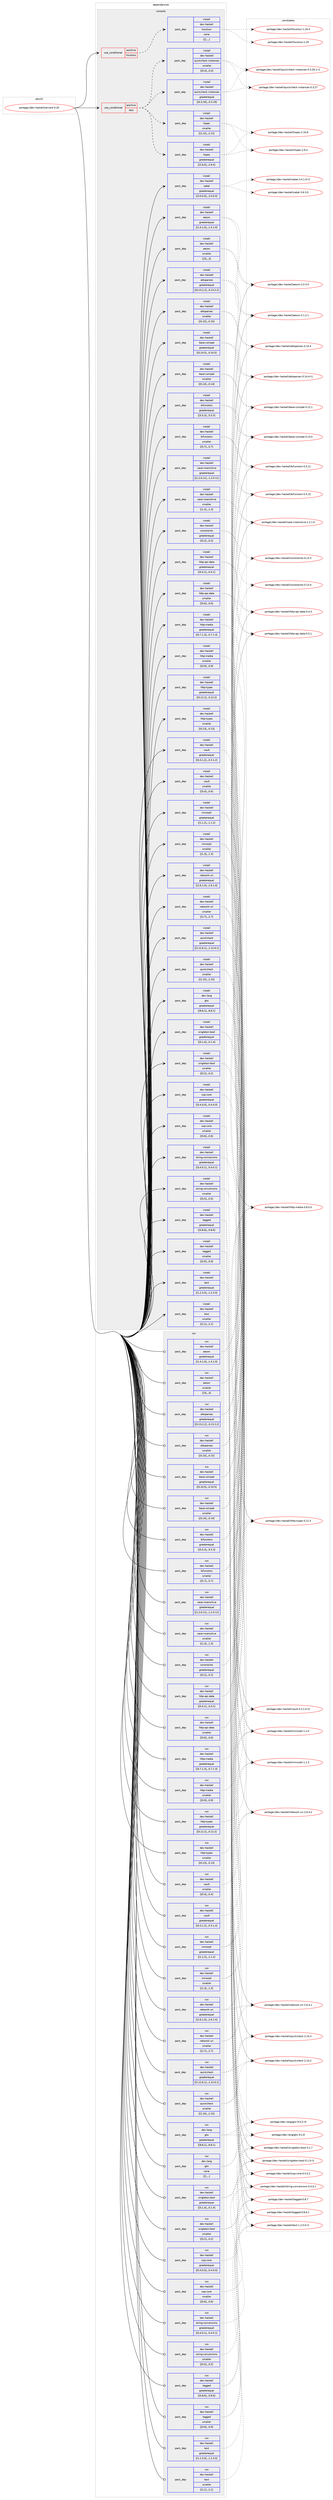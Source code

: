 digraph prolog {

# *************
# Graph options
# *************

newrank=true;
concentrate=true;
compound=true;
graph [rankdir=LR,fontname=Helvetica,fontsize=10,ranksep=1.5];#, ranksep=2.5, nodesep=0.2];
edge  [arrowhead=vee];
node  [fontname=Helvetica,fontsize=10];

# **********
# The ebuild
# **********

subgraph cluster_leftcol {
color=gray;
label=<<i>ebuild</i>>;
id [label="portage://dev-haskell/servant-0.20", color=red, width=4, href="../dev-haskell/servant-0.20.svg"];
}

# ****************
# The dependencies
# ****************

subgraph cluster_midcol {
color=gray;
label=<<i>dependencies</i>>;
subgraph cluster_compile {
fillcolor="#eeeeee";
style=filled;
label=<<i>compile</i>>;
subgraph cond21418 {
dependency87870 [label=<<TABLE BORDER="0" CELLBORDER="1" CELLSPACING="0" CELLPADDING="4"><TR><TD ROWSPAN="3" CELLPADDING="10">use_conditional</TD></TR><TR><TD>positive</TD></TR><TR><TD>hscolour</TD></TR></TABLE>>, shape=none, color=red];
subgraph pack65444 {
dependency87871 [label=<<TABLE BORDER="0" CELLBORDER="1" CELLSPACING="0" CELLPADDING="4" WIDTH="220"><TR><TD ROWSPAN="6" CELLPADDING="30">pack_dep</TD></TR><TR><TD WIDTH="110">install</TD></TR><TR><TD>dev-haskell</TD></TR><TR><TD>hscolour</TD></TR><TR><TD>none</TD></TR><TR><TD>[[],,,,]</TD></TR></TABLE>>, shape=none, color=blue];
}
dependency87870:e -> dependency87871:w [weight=20,style="dashed",arrowhead="vee"];
}
id:e -> dependency87870:w [weight=20,style="solid",arrowhead="vee"];
subgraph cond21419 {
dependency87872 [label=<<TABLE BORDER="0" CELLBORDER="1" CELLSPACING="0" CELLPADDING="4"><TR><TD ROWSPAN="3" CELLPADDING="10">use_conditional</TD></TR><TR><TD>positive</TD></TR><TR><TD>test</TD></TR></TABLE>>, shape=none, color=red];
subgraph pack65445 {
dependency87873 [label=<<TABLE BORDER="0" CELLBORDER="1" CELLSPACING="0" CELLPADDING="4" WIDTH="220"><TR><TD ROWSPAN="6" CELLPADDING="30">pack_dep</TD></TR><TR><TD WIDTH="110">install</TD></TR><TR><TD>dev-haskell</TD></TR><TR><TD>hspec</TD></TR><TR><TD>greaterequal</TD></TR><TR><TD>[[2,6,0],,,2.6.0]</TD></TR></TABLE>>, shape=none, color=blue];
}
dependency87872:e -> dependency87873:w [weight=20,style="dashed",arrowhead="vee"];
subgraph pack65446 {
dependency87874 [label=<<TABLE BORDER="0" CELLBORDER="1" CELLSPACING="0" CELLPADDING="4" WIDTH="220"><TR><TD ROWSPAN="6" CELLPADDING="30">pack_dep</TD></TR><TR><TD WIDTH="110">install</TD></TR><TR><TD>dev-haskell</TD></TR><TR><TD>hspec</TD></TR><TR><TD>smaller</TD></TR><TR><TD>[[2,12],,,2.12]</TD></TR></TABLE>>, shape=none, color=blue];
}
dependency87872:e -> dependency87874:w [weight=20,style="dashed",arrowhead="vee"];
subgraph pack65447 {
dependency87875 [label=<<TABLE BORDER="0" CELLBORDER="1" CELLSPACING="0" CELLPADDING="4" WIDTH="220"><TR><TD ROWSPAN="6" CELLPADDING="30">pack_dep</TD></TR><TR><TD WIDTH="110">install</TD></TR><TR><TD>dev-haskell</TD></TR><TR><TD>quickcheck-instances</TD></TR><TR><TD>greaterequal</TD></TR><TR><TD>[[0,3,19],,,0.3.19]</TD></TR></TABLE>>, shape=none, color=blue];
}
dependency87872:e -> dependency87875:w [weight=20,style="dashed",arrowhead="vee"];
subgraph pack65448 {
dependency87876 [label=<<TABLE BORDER="0" CELLBORDER="1" CELLSPACING="0" CELLPADDING="4" WIDTH="220"><TR><TD ROWSPAN="6" CELLPADDING="30">pack_dep</TD></TR><TR><TD WIDTH="110">install</TD></TR><TR><TD>dev-haskell</TD></TR><TR><TD>quickcheck-instances</TD></TR><TR><TD>smaller</TD></TR><TR><TD>[[0,4],,,0.4]</TD></TR></TABLE>>, shape=none, color=blue];
}
dependency87872:e -> dependency87876:w [weight=20,style="dashed",arrowhead="vee"];
}
id:e -> dependency87872:w [weight=20,style="solid",arrowhead="vee"];
subgraph pack65449 {
dependency87877 [label=<<TABLE BORDER="0" CELLBORDER="1" CELLSPACING="0" CELLPADDING="4" WIDTH="220"><TR><TD ROWSPAN="6" CELLPADDING="30">pack_dep</TD></TR><TR><TD WIDTH="110">install</TD></TR><TR><TD>dev-haskell</TD></TR><TR><TD>aeson</TD></TR><TR><TD>greaterequal</TD></TR><TR><TD>[[1,4,1,0],,,1.4.1.0]</TD></TR></TABLE>>, shape=none, color=blue];
}
id:e -> dependency87877:w [weight=20,style="solid",arrowhead="vee"];
subgraph pack65450 {
dependency87878 [label=<<TABLE BORDER="0" CELLBORDER="1" CELLSPACING="0" CELLPADDING="4" WIDTH="220"><TR><TD ROWSPAN="6" CELLPADDING="30">pack_dep</TD></TR><TR><TD WIDTH="110">install</TD></TR><TR><TD>dev-haskell</TD></TR><TR><TD>aeson</TD></TR><TR><TD>smaller</TD></TR><TR><TD>[[3],,,3]</TD></TR></TABLE>>, shape=none, color=blue];
}
id:e -> dependency87878:w [weight=20,style="solid",arrowhead="vee"];
subgraph pack65451 {
dependency87879 [label=<<TABLE BORDER="0" CELLBORDER="1" CELLSPACING="0" CELLPADDING="4" WIDTH="220"><TR><TD ROWSPAN="6" CELLPADDING="30">pack_dep</TD></TR><TR><TD WIDTH="110">install</TD></TR><TR><TD>dev-haskell</TD></TR><TR><TD>attoparsec</TD></TR><TR><TD>greaterequal</TD></TR><TR><TD>[[0,13,2,2],,,0.13.2.2]</TD></TR></TABLE>>, shape=none, color=blue];
}
id:e -> dependency87879:w [weight=20,style="solid",arrowhead="vee"];
subgraph pack65452 {
dependency87880 [label=<<TABLE BORDER="0" CELLBORDER="1" CELLSPACING="0" CELLPADDING="4" WIDTH="220"><TR><TD ROWSPAN="6" CELLPADDING="30">pack_dep</TD></TR><TR><TD WIDTH="110">install</TD></TR><TR><TD>dev-haskell</TD></TR><TR><TD>attoparsec</TD></TR><TR><TD>smaller</TD></TR><TR><TD>[[0,15],,,0.15]</TD></TR></TABLE>>, shape=none, color=blue];
}
id:e -> dependency87880:w [weight=20,style="solid",arrowhead="vee"];
subgraph pack65453 {
dependency87881 [label=<<TABLE BORDER="0" CELLBORDER="1" CELLSPACING="0" CELLPADDING="4" WIDTH="220"><TR><TD ROWSPAN="6" CELLPADDING="30">pack_dep</TD></TR><TR><TD WIDTH="110">install</TD></TR><TR><TD>dev-haskell</TD></TR><TR><TD>base-compat</TD></TR><TR><TD>greaterequal</TD></TR><TR><TD>[[0,10,5],,,0.10.5]</TD></TR></TABLE>>, shape=none, color=blue];
}
id:e -> dependency87881:w [weight=20,style="solid",arrowhead="vee"];
subgraph pack65454 {
dependency87882 [label=<<TABLE BORDER="0" CELLBORDER="1" CELLSPACING="0" CELLPADDING="4" WIDTH="220"><TR><TD ROWSPAN="6" CELLPADDING="30">pack_dep</TD></TR><TR><TD WIDTH="110">install</TD></TR><TR><TD>dev-haskell</TD></TR><TR><TD>base-compat</TD></TR><TR><TD>smaller</TD></TR><TR><TD>[[0,14],,,0.14]</TD></TR></TABLE>>, shape=none, color=blue];
}
id:e -> dependency87882:w [weight=20,style="solid",arrowhead="vee"];
subgraph pack65455 {
dependency87883 [label=<<TABLE BORDER="0" CELLBORDER="1" CELLSPACING="0" CELLPADDING="4" WIDTH="220"><TR><TD ROWSPAN="6" CELLPADDING="30">pack_dep</TD></TR><TR><TD WIDTH="110">install</TD></TR><TR><TD>dev-haskell</TD></TR><TR><TD>bifunctors</TD></TR><TR><TD>greaterequal</TD></TR><TR><TD>[[5,5,3],,,5.5.3]</TD></TR></TABLE>>, shape=none, color=blue];
}
id:e -> dependency87883:w [weight=20,style="solid",arrowhead="vee"];
subgraph pack65456 {
dependency87884 [label=<<TABLE BORDER="0" CELLBORDER="1" CELLSPACING="0" CELLPADDING="4" WIDTH="220"><TR><TD ROWSPAN="6" CELLPADDING="30">pack_dep</TD></TR><TR><TD WIDTH="110">install</TD></TR><TR><TD>dev-haskell</TD></TR><TR><TD>bifunctors</TD></TR><TR><TD>smaller</TD></TR><TR><TD>[[5,7],,,5.7]</TD></TR></TABLE>>, shape=none, color=blue];
}
id:e -> dependency87884:w [weight=20,style="solid",arrowhead="vee"];
subgraph pack65457 {
dependency87885 [label=<<TABLE BORDER="0" CELLBORDER="1" CELLSPACING="0" CELLPADDING="4" WIDTH="220"><TR><TD ROWSPAN="6" CELLPADDING="30">pack_dep</TD></TR><TR><TD WIDTH="110">install</TD></TR><TR><TD>dev-haskell</TD></TR><TR><TD>cabal</TD></TR><TR><TD>greaterequal</TD></TR><TR><TD>[[3,0,0,0],,,3.0.0.0]</TD></TR></TABLE>>, shape=none, color=blue];
}
id:e -> dependency87885:w [weight=20,style="solid",arrowhead="vee"];
subgraph pack65458 {
dependency87886 [label=<<TABLE BORDER="0" CELLBORDER="1" CELLSPACING="0" CELLPADDING="4" WIDTH="220"><TR><TD ROWSPAN="6" CELLPADDING="30">pack_dep</TD></TR><TR><TD WIDTH="110">install</TD></TR><TR><TD>dev-haskell</TD></TR><TR><TD>case-insensitive</TD></TR><TR><TD>greaterequal</TD></TR><TR><TD>[[1,2,0,11],,,1.2.0.11]</TD></TR></TABLE>>, shape=none, color=blue];
}
id:e -> dependency87886:w [weight=20,style="solid",arrowhead="vee"];
subgraph pack65459 {
dependency87887 [label=<<TABLE BORDER="0" CELLBORDER="1" CELLSPACING="0" CELLPADDING="4" WIDTH="220"><TR><TD ROWSPAN="6" CELLPADDING="30">pack_dep</TD></TR><TR><TD WIDTH="110">install</TD></TR><TR><TD>dev-haskell</TD></TR><TR><TD>case-insensitive</TD></TR><TR><TD>smaller</TD></TR><TR><TD>[[1,3],,,1.3]</TD></TR></TABLE>>, shape=none, color=blue];
}
id:e -> dependency87887:w [weight=20,style="solid",arrowhead="vee"];
subgraph pack65460 {
dependency87888 [label=<<TABLE BORDER="0" CELLBORDER="1" CELLSPACING="0" CELLPADDING="4" WIDTH="220"><TR><TD ROWSPAN="6" CELLPADDING="30">pack_dep</TD></TR><TR><TD WIDTH="110">install</TD></TR><TR><TD>dev-haskell</TD></TR><TR><TD>constraints</TD></TR><TR><TD>greaterequal</TD></TR><TR><TD>[[0,2],,,0.2]</TD></TR></TABLE>>, shape=none, color=blue];
}
id:e -> dependency87888:w [weight=20,style="solid",arrowhead="vee"];
subgraph pack65461 {
dependency87889 [label=<<TABLE BORDER="0" CELLBORDER="1" CELLSPACING="0" CELLPADDING="4" WIDTH="220"><TR><TD ROWSPAN="6" CELLPADDING="30">pack_dep</TD></TR><TR><TD WIDTH="110">install</TD></TR><TR><TD>dev-haskell</TD></TR><TR><TD>http-api-data</TD></TR><TR><TD>greaterequal</TD></TR><TR><TD>[[0,4,1],,,0.4.1]</TD></TR></TABLE>>, shape=none, color=blue];
}
id:e -> dependency87889:w [weight=20,style="solid",arrowhead="vee"];
subgraph pack65462 {
dependency87890 [label=<<TABLE BORDER="0" CELLBORDER="1" CELLSPACING="0" CELLPADDING="4" WIDTH="220"><TR><TD ROWSPAN="6" CELLPADDING="30">pack_dep</TD></TR><TR><TD WIDTH="110">install</TD></TR><TR><TD>dev-haskell</TD></TR><TR><TD>http-api-data</TD></TR><TR><TD>smaller</TD></TR><TR><TD>[[0,6],,,0.6]</TD></TR></TABLE>>, shape=none, color=blue];
}
id:e -> dependency87890:w [weight=20,style="solid",arrowhead="vee"];
subgraph pack65463 {
dependency87891 [label=<<TABLE BORDER="0" CELLBORDER="1" CELLSPACING="0" CELLPADDING="4" WIDTH="220"><TR><TD ROWSPAN="6" CELLPADDING="30">pack_dep</TD></TR><TR><TD WIDTH="110">install</TD></TR><TR><TD>dev-haskell</TD></TR><TR><TD>http-media</TD></TR><TR><TD>greaterequal</TD></TR><TR><TD>[[0,7,1,3],,,0.7.1.3]</TD></TR></TABLE>>, shape=none, color=blue];
}
id:e -> dependency87891:w [weight=20,style="solid",arrowhead="vee"];
subgraph pack65464 {
dependency87892 [label=<<TABLE BORDER="0" CELLBORDER="1" CELLSPACING="0" CELLPADDING="4" WIDTH="220"><TR><TD ROWSPAN="6" CELLPADDING="30">pack_dep</TD></TR><TR><TD WIDTH="110">install</TD></TR><TR><TD>dev-haskell</TD></TR><TR><TD>http-media</TD></TR><TR><TD>smaller</TD></TR><TR><TD>[[0,9],,,0.9]</TD></TR></TABLE>>, shape=none, color=blue];
}
id:e -> dependency87892:w [weight=20,style="solid",arrowhead="vee"];
subgraph pack65465 {
dependency87893 [label=<<TABLE BORDER="0" CELLBORDER="1" CELLSPACING="0" CELLPADDING="4" WIDTH="220"><TR><TD ROWSPAN="6" CELLPADDING="30">pack_dep</TD></TR><TR><TD WIDTH="110">install</TD></TR><TR><TD>dev-haskell</TD></TR><TR><TD>http-types</TD></TR><TR><TD>greaterequal</TD></TR><TR><TD>[[0,12,2],,,0.12.2]</TD></TR></TABLE>>, shape=none, color=blue];
}
id:e -> dependency87893:w [weight=20,style="solid",arrowhead="vee"];
subgraph pack65466 {
dependency87894 [label=<<TABLE BORDER="0" CELLBORDER="1" CELLSPACING="0" CELLPADDING="4" WIDTH="220"><TR><TD ROWSPAN="6" CELLPADDING="30">pack_dep</TD></TR><TR><TD WIDTH="110">install</TD></TR><TR><TD>dev-haskell</TD></TR><TR><TD>http-types</TD></TR><TR><TD>smaller</TD></TR><TR><TD>[[0,13],,,0.13]</TD></TR></TABLE>>, shape=none, color=blue];
}
id:e -> dependency87894:w [weight=20,style="solid",arrowhead="vee"];
subgraph pack65467 {
dependency87895 [label=<<TABLE BORDER="0" CELLBORDER="1" CELLSPACING="0" CELLPADDING="4" WIDTH="220"><TR><TD ROWSPAN="6" CELLPADDING="30">pack_dep</TD></TR><TR><TD WIDTH="110">install</TD></TR><TR><TD>dev-haskell</TD></TR><TR><TD>mmorph</TD></TR><TR><TD>greaterequal</TD></TR><TR><TD>[[1,1,2],,,1.1.2]</TD></TR></TABLE>>, shape=none, color=blue];
}
id:e -> dependency87895:w [weight=20,style="solid",arrowhead="vee"];
subgraph pack65468 {
dependency87896 [label=<<TABLE BORDER="0" CELLBORDER="1" CELLSPACING="0" CELLPADDING="4" WIDTH="220"><TR><TD ROWSPAN="6" CELLPADDING="30">pack_dep</TD></TR><TR><TD WIDTH="110">install</TD></TR><TR><TD>dev-haskell</TD></TR><TR><TD>mmorph</TD></TR><TR><TD>smaller</TD></TR><TR><TD>[[1,3],,,1.3]</TD></TR></TABLE>>, shape=none, color=blue];
}
id:e -> dependency87896:w [weight=20,style="solid",arrowhead="vee"];
subgraph pack65469 {
dependency87897 [label=<<TABLE BORDER="0" CELLBORDER="1" CELLSPACING="0" CELLPADDING="4" WIDTH="220"><TR><TD ROWSPAN="6" CELLPADDING="30">pack_dep</TD></TR><TR><TD WIDTH="110">install</TD></TR><TR><TD>dev-haskell</TD></TR><TR><TD>network-uri</TD></TR><TR><TD>greaterequal</TD></TR><TR><TD>[[2,6,1,0],,,2.6.1.0]</TD></TR></TABLE>>, shape=none, color=blue];
}
id:e -> dependency87897:w [weight=20,style="solid",arrowhead="vee"];
subgraph pack65470 {
dependency87898 [label=<<TABLE BORDER="0" CELLBORDER="1" CELLSPACING="0" CELLPADDING="4" WIDTH="220"><TR><TD ROWSPAN="6" CELLPADDING="30">pack_dep</TD></TR><TR><TD WIDTH="110">install</TD></TR><TR><TD>dev-haskell</TD></TR><TR><TD>network-uri</TD></TR><TR><TD>smaller</TD></TR><TR><TD>[[2,7],,,2.7]</TD></TR></TABLE>>, shape=none, color=blue];
}
id:e -> dependency87898:w [weight=20,style="solid",arrowhead="vee"];
subgraph pack65471 {
dependency87899 [label=<<TABLE BORDER="0" CELLBORDER="1" CELLSPACING="0" CELLPADDING="4" WIDTH="220"><TR><TD ROWSPAN="6" CELLPADDING="30">pack_dep</TD></TR><TR><TD WIDTH="110">install</TD></TR><TR><TD>dev-haskell</TD></TR><TR><TD>quickcheck</TD></TR><TR><TD>greaterequal</TD></TR><TR><TD>[[2,12,6,1],,,2.12.6.1]</TD></TR></TABLE>>, shape=none, color=blue];
}
id:e -> dependency87899:w [weight=20,style="solid",arrowhead="vee"];
subgraph pack65472 {
dependency87900 [label=<<TABLE BORDER="0" CELLBORDER="1" CELLSPACING="0" CELLPADDING="4" WIDTH="220"><TR><TD ROWSPAN="6" CELLPADDING="30">pack_dep</TD></TR><TR><TD WIDTH="110">install</TD></TR><TR><TD>dev-haskell</TD></TR><TR><TD>quickcheck</TD></TR><TR><TD>smaller</TD></TR><TR><TD>[[2,15],,,2.15]</TD></TR></TABLE>>, shape=none, color=blue];
}
id:e -> dependency87900:w [weight=20,style="solid",arrowhead="vee"];
subgraph pack65473 {
dependency87901 [label=<<TABLE BORDER="0" CELLBORDER="1" CELLSPACING="0" CELLPADDING="4" WIDTH="220"><TR><TD ROWSPAN="6" CELLPADDING="30">pack_dep</TD></TR><TR><TD WIDTH="110">install</TD></TR><TR><TD>dev-haskell</TD></TR><TR><TD>singleton-bool</TD></TR><TR><TD>greaterequal</TD></TR><TR><TD>[[0,1,4],,,0.1.4]</TD></TR></TABLE>>, shape=none, color=blue];
}
id:e -> dependency87901:w [weight=20,style="solid",arrowhead="vee"];
subgraph pack65474 {
dependency87902 [label=<<TABLE BORDER="0" CELLBORDER="1" CELLSPACING="0" CELLPADDING="4" WIDTH="220"><TR><TD ROWSPAN="6" CELLPADDING="30">pack_dep</TD></TR><TR><TD WIDTH="110">install</TD></TR><TR><TD>dev-haskell</TD></TR><TR><TD>singleton-bool</TD></TR><TR><TD>smaller</TD></TR><TR><TD>[[0,2],,,0.2]</TD></TR></TABLE>>, shape=none, color=blue];
}
id:e -> dependency87902:w [weight=20,style="solid",arrowhead="vee"];
subgraph pack65475 {
dependency87903 [label=<<TABLE BORDER="0" CELLBORDER="1" CELLSPACING="0" CELLPADDING="4" WIDTH="220"><TR><TD ROWSPAN="6" CELLPADDING="30">pack_dep</TD></TR><TR><TD WIDTH="110">install</TD></TR><TR><TD>dev-haskell</TD></TR><TR><TD>sop-core</TD></TR><TR><TD>greaterequal</TD></TR><TR><TD>[[0,4,0,0],,,0.4.0.0]</TD></TR></TABLE>>, shape=none, color=blue];
}
id:e -> dependency87903:w [weight=20,style="solid",arrowhead="vee"];
subgraph pack65476 {
dependency87904 [label=<<TABLE BORDER="0" CELLBORDER="1" CELLSPACING="0" CELLPADDING="4" WIDTH="220"><TR><TD ROWSPAN="6" CELLPADDING="30">pack_dep</TD></TR><TR><TD WIDTH="110">install</TD></TR><TR><TD>dev-haskell</TD></TR><TR><TD>sop-core</TD></TR><TR><TD>smaller</TD></TR><TR><TD>[[0,6],,,0.6]</TD></TR></TABLE>>, shape=none, color=blue];
}
id:e -> dependency87904:w [weight=20,style="solid",arrowhead="vee"];
subgraph pack65477 {
dependency87905 [label=<<TABLE BORDER="0" CELLBORDER="1" CELLSPACING="0" CELLPADDING="4" WIDTH="220"><TR><TD ROWSPAN="6" CELLPADDING="30">pack_dep</TD></TR><TR><TD WIDTH="110">install</TD></TR><TR><TD>dev-haskell</TD></TR><TR><TD>string-conversions</TD></TR><TR><TD>greaterequal</TD></TR><TR><TD>[[0,4,0,1],,,0.4.0.1]</TD></TR></TABLE>>, shape=none, color=blue];
}
id:e -> dependency87905:w [weight=20,style="solid",arrowhead="vee"];
subgraph pack65478 {
dependency87906 [label=<<TABLE BORDER="0" CELLBORDER="1" CELLSPACING="0" CELLPADDING="4" WIDTH="220"><TR><TD ROWSPAN="6" CELLPADDING="30">pack_dep</TD></TR><TR><TD WIDTH="110">install</TD></TR><TR><TD>dev-haskell</TD></TR><TR><TD>string-conversions</TD></TR><TR><TD>smaller</TD></TR><TR><TD>[[0,5],,,0.5]</TD></TR></TABLE>>, shape=none, color=blue];
}
id:e -> dependency87906:w [weight=20,style="solid",arrowhead="vee"];
subgraph pack65479 {
dependency87907 [label=<<TABLE BORDER="0" CELLBORDER="1" CELLSPACING="0" CELLPADDING="4" WIDTH="220"><TR><TD ROWSPAN="6" CELLPADDING="30">pack_dep</TD></TR><TR><TD WIDTH="110">install</TD></TR><TR><TD>dev-haskell</TD></TR><TR><TD>tagged</TD></TR><TR><TD>greaterequal</TD></TR><TR><TD>[[0,8,6],,,0.8.6]</TD></TR></TABLE>>, shape=none, color=blue];
}
id:e -> dependency87907:w [weight=20,style="solid",arrowhead="vee"];
subgraph pack65480 {
dependency87908 [label=<<TABLE BORDER="0" CELLBORDER="1" CELLSPACING="0" CELLPADDING="4" WIDTH="220"><TR><TD ROWSPAN="6" CELLPADDING="30">pack_dep</TD></TR><TR><TD WIDTH="110">install</TD></TR><TR><TD>dev-haskell</TD></TR><TR><TD>tagged</TD></TR><TR><TD>smaller</TD></TR><TR><TD>[[0,9],,,0.9]</TD></TR></TABLE>>, shape=none, color=blue];
}
id:e -> dependency87908:w [weight=20,style="solid",arrowhead="vee"];
subgraph pack65481 {
dependency87909 [label=<<TABLE BORDER="0" CELLBORDER="1" CELLSPACING="0" CELLPADDING="4" WIDTH="220"><TR><TD ROWSPAN="6" CELLPADDING="30">pack_dep</TD></TR><TR><TD WIDTH="110">install</TD></TR><TR><TD>dev-haskell</TD></TR><TR><TD>text</TD></TR><TR><TD>greaterequal</TD></TR><TR><TD>[[1,2,3,0],,,1.2.3.0]</TD></TR></TABLE>>, shape=none, color=blue];
}
id:e -> dependency87909:w [weight=20,style="solid",arrowhead="vee"];
subgraph pack65482 {
dependency87910 [label=<<TABLE BORDER="0" CELLBORDER="1" CELLSPACING="0" CELLPADDING="4" WIDTH="220"><TR><TD ROWSPAN="6" CELLPADDING="30">pack_dep</TD></TR><TR><TD WIDTH="110">install</TD></TR><TR><TD>dev-haskell</TD></TR><TR><TD>text</TD></TR><TR><TD>smaller</TD></TR><TR><TD>[[2,1],,,2.1]</TD></TR></TABLE>>, shape=none, color=blue];
}
id:e -> dependency87910:w [weight=20,style="solid",arrowhead="vee"];
subgraph pack65483 {
dependency87911 [label=<<TABLE BORDER="0" CELLBORDER="1" CELLSPACING="0" CELLPADDING="4" WIDTH="220"><TR><TD ROWSPAN="6" CELLPADDING="30">pack_dep</TD></TR><TR><TD WIDTH="110">install</TD></TR><TR><TD>dev-haskell</TD></TR><TR><TD>vault</TD></TR><TR><TD>greaterequal</TD></TR><TR><TD>[[0,3,1,2],,,0.3.1.2]</TD></TR></TABLE>>, shape=none, color=blue];
}
id:e -> dependency87911:w [weight=20,style="solid",arrowhead="vee"];
subgraph pack65484 {
dependency87912 [label=<<TABLE BORDER="0" CELLBORDER="1" CELLSPACING="0" CELLPADDING="4" WIDTH="220"><TR><TD ROWSPAN="6" CELLPADDING="30">pack_dep</TD></TR><TR><TD WIDTH="110">install</TD></TR><TR><TD>dev-haskell</TD></TR><TR><TD>vault</TD></TR><TR><TD>smaller</TD></TR><TR><TD>[[0,4],,,0.4]</TD></TR></TABLE>>, shape=none, color=blue];
}
id:e -> dependency87912:w [weight=20,style="solid",arrowhead="vee"];
subgraph pack65485 {
dependency87913 [label=<<TABLE BORDER="0" CELLBORDER="1" CELLSPACING="0" CELLPADDING="4" WIDTH="220"><TR><TD ROWSPAN="6" CELLPADDING="30">pack_dep</TD></TR><TR><TD WIDTH="110">install</TD></TR><TR><TD>dev-lang</TD></TR><TR><TD>ghc</TD></TR><TR><TD>greaterequal</TD></TR><TR><TD>[[8,8,1],,,8.8.1]</TD></TR></TABLE>>, shape=none, color=blue];
}
id:e -> dependency87913:w [weight=20,style="solid",arrowhead="vee"];
}
subgraph cluster_compileandrun {
fillcolor="#eeeeee";
style=filled;
label=<<i>compile and run</i>>;
}
subgraph cluster_run {
fillcolor="#eeeeee";
style=filled;
label=<<i>run</i>>;
subgraph pack65486 {
dependency87914 [label=<<TABLE BORDER="0" CELLBORDER="1" CELLSPACING="0" CELLPADDING="4" WIDTH="220"><TR><TD ROWSPAN="6" CELLPADDING="30">pack_dep</TD></TR><TR><TD WIDTH="110">run</TD></TR><TR><TD>dev-haskell</TD></TR><TR><TD>aeson</TD></TR><TR><TD>greaterequal</TD></TR><TR><TD>[[1,4,1,0],,,1.4.1.0]</TD></TR></TABLE>>, shape=none, color=blue];
}
id:e -> dependency87914:w [weight=20,style="solid",arrowhead="odot"];
subgraph pack65487 {
dependency87915 [label=<<TABLE BORDER="0" CELLBORDER="1" CELLSPACING="0" CELLPADDING="4" WIDTH="220"><TR><TD ROWSPAN="6" CELLPADDING="30">pack_dep</TD></TR><TR><TD WIDTH="110">run</TD></TR><TR><TD>dev-haskell</TD></TR><TR><TD>aeson</TD></TR><TR><TD>smaller</TD></TR><TR><TD>[[3],,,3]</TD></TR></TABLE>>, shape=none, color=blue];
}
id:e -> dependency87915:w [weight=20,style="solid",arrowhead="odot"];
subgraph pack65488 {
dependency87916 [label=<<TABLE BORDER="0" CELLBORDER="1" CELLSPACING="0" CELLPADDING="4" WIDTH="220"><TR><TD ROWSPAN="6" CELLPADDING="30">pack_dep</TD></TR><TR><TD WIDTH="110">run</TD></TR><TR><TD>dev-haskell</TD></TR><TR><TD>attoparsec</TD></TR><TR><TD>greaterequal</TD></TR><TR><TD>[[0,13,2,2],,,0.13.2.2]</TD></TR></TABLE>>, shape=none, color=blue];
}
id:e -> dependency87916:w [weight=20,style="solid",arrowhead="odot"];
subgraph pack65489 {
dependency87917 [label=<<TABLE BORDER="0" CELLBORDER="1" CELLSPACING="0" CELLPADDING="4" WIDTH="220"><TR><TD ROWSPAN="6" CELLPADDING="30">pack_dep</TD></TR><TR><TD WIDTH="110">run</TD></TR><TR><TD>dev-haskell</TD></TR><TR><TD>attoparsec</TD></TR><TR><TD>smaller</TD></TR><TR><TD>[[0,15],,,0.15]</TD></TR></TABLE>>, shape=none, color=blue];
}
id:e -> dependency87917:w [weight=20,style="solid",arrowhead="odot"];
subgraph pack65490 {
dependency87918 [label=<<TABLE BORDER="0" CELLBORDER="1" CELLSPACING="0" CELLPADDING="4" WIDTH="220"><TR><TD ROWSPAN="6" CELLPADDING="30">pack_dep</TD></TR><TR><TD WIDTH="110">run</TD></TR><TR><TD>dev-haskell</TD></TR><TR><TD>base-compat</TD></TR><TR><TD>greaterequal</TD></TR><TR><TD>[[0,10,5],,,0.10.5]</TD></TR></TABLE>>, shape=none, color=blue];
}
id:e -> dependency87918:w [weight=20,style="solid",arrowhead="odot"];
subgraph pack65491 {
dependency87919 [label=<<TABLE BORDER="0" CELLBORDER="1" CELLSPACING="0" CELLPADDING="4" WIDTH="220"><TR><TD ROWSPAN="6" CELLPADDING="30">pack_dep</TD></TR><TR><TD WIDTH="110">run</TD></TR><TR><TD>dev-haskell</TD></TR><TR><TD>base-compat</TD></TR><TR><TD>smaller</TD></TR><TR><TD>[[0,14],,,0.14]</TD></TR></TABLE>>, shape=none, color=blue];
}
id:e -> dependency87919:w [weight=20,style="solid",arrowhead="odot"];
subgraph pack65492 {
dependency87920 [label=<<TABLE BORDER="0" CELLBORDER="1" CELLSPACING="0" CELLPADDING="4" WIDTH="220"><TR><TD ROWSPAN="6" CELLPADDING="30">pack_dep</TD></TR><TR><TD WIDTH="110">run</TD></TR><TR><TD>dev-haskell</TD></TR><TR><TD>bifunctors</TD></TR><TR><TD>greaterequal</TD></TR><TR><TD>[[5,5,3],,,5.5.3]</TD></TR></TABLE>>, shape=none, color=blue];
}
id:e -> dependency87920:w [weight=20,style="solid",arrowhead="odot"];
subgraph pack65493 {
dependency87921 [label=<<TABLE BORDER="0" CELLBORDER="1" CELLSPACING="0" CELLPADDING="4" WIDTH="220"><TR><TD ROWSPAN="6" CELLPADDING="30">pack_dep</TD></TR><TR><TD WIDTH="110">run</TD></TR><TR><TD>dev-haskell</TD></TR><TR><TD>bifunctors</TD></TR><TR><TD>smaller</TD></TR><TR><TD>[[5,7],,,5.7]</TD></TR></TABLE>>, shape=none, color=blue];
}
id:e -> dependency87921:w [weight=20,style="solid",arrowhead="odot"];
subgraph pack65494 {
dependency87922 [label=<<TABLE BORDER="0" CELLBORDER="1" CELLSPACING="0" CELLPADDING="4" WIDTH="220"><TR><TD ROWSPAN="6" CELLPADDING="30">pack_dep</TD></TR><TR><TD WIDTH="110">run</TD></TR><TR><TD>dev-haskell</TD></TR><TR><TD>case-insensitive</TD></TR><TR><TD>greaterequal</TD></TR><TR><TD>[[1,2,0,11],,,1.2.0.11]</TD></TR></TABLE>>, shape=none, color=blue];
}
id:e -> dependency87922:w [weight=20,style="solid",arrowhead="odot"];
subgraph pack65495 {
dependency87923 [label=<<TABLE BORDER="0" CELLBORDER="1" CELLSPACING="0" CELLPADDING="4" WIDTH="220"><TR><TD ROWSPAN="6" CELLPADDING="30">pack_dep</TD></TR><TR><TD WIDTH="110">run</TD></TR><TR><TD>dev-haskell</TD></TR><TR><TD>case-insensitive</TD></TR><TR><TD>smaller</TD></TR><TR><TD>[[1,3],,,1.3]</TD></TR></TABLE>>, shape=none, color=blue];
}
id:e -> dependency87923:w [weight=20,style="solid",arrowhead="odot"];
subgraph pack65496 {
dependency87924 [label=<<TABLE BORDER="0" CELLBORDER="1" CELLSPACING="0" CELLPADDING="4" WIDTH="220"><TR><TD ROWSPAN="6" CELLPADDING="30">pack_dep</TD></TR><TR><TD WIDTH="110">run</TD></TR><TR><TD>dev-haskell</TD></TR><TR><TD>constraints</TD></TR><TR><TD>greaterequal</TD></TR><TR><TD>[[0,2],,,0.2]</TD></TR></TABLE>>, shape=none, color=blue];
}
id:e -> dependency87924:w [weight=20,style="solid",arrowhead="odot"];
subgraph pack65497 {
dependency87925 [label=<<TABLE BORDER="0" CELLBORDER="1" CELLSPACING="0" CELLPADDING="4" WIDTH="220"><TR><TD ROWSPAN="6" CELLPADDING="30">pack_dep</TD></TR><TR><TD WIDTH="110">run</TD></TR><TR><TD>dev-haskell</TD></TR><TR><TD>http-api-data</TD></TR><TR><TD>greaterequal</TD></TR><TR><TD>[[0,4,1],,,0.4.1]</TD></TR></TABLE>>, shape=none, color=blue];
}
id:e -> dependency87925:w [weight=20,style="solid",arrowhead="odot"];
subgraph pack65498 {
dependency87926 [label=<<TABLE BORDER="0" CELLBORDER="1" CELLSPACING="0" CELLPADDING="4" WIDTH="220"><TR><TD ROWSPAN="6" CELLPADDING="30">pack_dep</TD></TR><TR><TD WIDTH="110">run</TD></TR><TR><TD>dev-haskell</TD></TR><TR><TD>http-api-data</TD></TR><TR><TD>smaller</TD></TR><TR><TD>[[0,6],,,0.6]</TD></TR></TABLE>>, shape=none, color=blue];
}
id:e -> dependency87926:w [weight=20,style="solid",arrowhead="odot"];
subgraph pack65499 {
dependency87927 [label=<<TABLE BORDER="0" CELLBORDER="1" CELLSPACING="0" CELLPADDING="4" WIDTH="220"><TR><TD ROWSPAN="6" CELLPADDING="30">pack_dep</TD></TR><TR><TD WIDTH="110">run</TD></TR><TR><TD>dev-haskell</TD></TR><TR><TD>http-media</TD></TR><TR><TD>greaterequal</TD></TR><TR><TD>[[0,7,1,3],,,0.7.1.3]</TD></TR></TABLE>>, shape=none, color=blue];
}
id:e -> dependency87927:w [weight=20,style="solid",arrowhead="odot"];
subgraph pack65500 {
dependency87928 [label=<<TABLE BORDER="0" CELLBORDER="1" CELLSPACING="0" CELLPADDING="4" WIDTH="220"><TR><TD ROWSPAN="6" CELLPADDING="30">pack_dep</TD></TR><TR><TD WIDTH="110">run</TD></TR><TR><TD>dev-haskell</TD></TR><TR><TD>http-media</TD></TR><TR><TD>smaller</TD></TR><TR><TD>[[0,9],,,0.9]</TD></TR></TABLE>>, shape=none, color=blue];
}
id:e -> dependency87928:w [weight=20,style="solid",arrowhead="odot"];
subgraph pack65501 {
dependency87929 [label=<<TABLE BORDER="0" CELLBORDER="1" CELLSPACING="0" CELLPADDING="4" WIDTH="220"><TR><TD ROWSPAN="6" CELLPADDING="30">pack_dep</TD></TR><TR><TD WIDTH="110">run</TD></TR><TR><TD>dev-haskell</TD></TR><TR><TD>http-types</TD></TR><TR><TD>greaterequal</TD></TR><TR><TD>[[0,12,2],,,0.12.2]</TD></TR></TABLE>>, shape=none, color=blue];
}
id:e -> dependency87929:w [weight=20,style="solid",arrowhead="odot"];
subgraph pack65502 {
dependency87930 [label=<<TABLE BORDER="0" CELLBORDER="1" CELLSPACING="0" CELLPADDING="4" WIDTH="220"><TR><TD ROWSPAN="6" CELLPADDING="30">pack_dep</TD></TR><TR><TD WIDTH="110">run</TD></TR><TR><TD>dev-haskell</TD></TR><TR><TD>http-types</TD></TR><TR><TD>smaller</TD></TR><TR><TD>[[0,13],,,0.13]</TD></TR></TABLE>>, shape=none, color=blue];
}
id:e -> dependency87930:w [weight=20,style="solid",arrowhead="odot"];
subgraph pack65503 {
dependency87931 [label=<<TABLE BORDER="0" CELLBORDER="1" CELLSPACING="0" CELLPADDING="4" WIDTH="220"><TR><TD ROWSPAN="6" CELLPADDING="30">pack_dep</TD></TR><TR><TD WIDTH="110">run</TD></TR><TR><TD>dev-haskell</TD></TR><TR><TD>mmorph</TD></TR><TR><TD>greaterequal</TD></TR><TR><TD>[[1,1,2],,,1.1.2]</TD></TR></TABLE>>, shape=none, color=blue];
}
id:e -> dependency87931:w [weight=20,style="solid",arrowhead="odot"];
subgraph pack65504 {
dependency87932 [label=<<TABLE BORDER="0" CELLBORDER="1" CELLSPACING="0" CELLPADDING="4" WIDTH="220"><TR><TD ROWSPAN="6" CELLPADDING="30">pack_dep</TD></TR><TR><TD WIDTH="110">run</TD></TR><TR><TD>dev-haskell</TD></TR><TR><TD>mmorph</TD></TR><TR><TD>smaller</TD></TR><TR><TD>[[1,3],,,1.3]</TD></TR></TABLE>>, shape=none, color=blue];
}
id:e -> dependency87932:w [weight=20,style="solid",arrowhead="odot"];
subgraph pack65505 {
dependency87933 [label=<<TABLE BORDER="0" CELLBORDER="1" CELLSPACING="0" CELLPADDING="4" WIDTH="220"><TR><TD ROWSPAN="6" CELLPADDING="30">pack_dep</TD></TR><TR><TD WIDTH="110">run</TD></TR><TR><TD>dev-haskell</TD></TR><TR><TD>network-uri</TD></TR><TR><TD>greaterequal</TD></TR><TR><TD>[[2,6,1,0],,,2.6.1.0]</TD></TR></TABLE>>, shape=none, color=blue];
}
id:e -> dependency87933:w [weight=20,style="solid",arrowhead="odot"];
subgraph pack65506 {
dependency87934 [label=<<TABLE BORDER="0" CELLBORDER="1" CELLSPACING="0" CELLPADDING="4" WIDTH="220"><TR><TD ROWSPAN="6" CELLPADDING="30">pack_dep</TD></TR><TR><TD WIDTH="110">run</TD></TR><TR><TD>dev-haskell</TD></TR><TR><TD>network-uri</TD></TR><TR><TD>smaller</TD></TR><TR><TD>[[2,7],,,2.7]</TD></TR></TABLE>>, shape=none, color=blue];
}
id:e -> dependency87934:w [weight=20,style="solid",arrowhead="odot"];
subgraph pack65507 {
dependency87935 [label=<<TABLE BORDER="0" CELLBORDER="1" CELLSPACING="0" CELLPADDING="4" WIDTH="220"><TR><TD ROWSPAN="6" CELLPADDING="30">pack_dep</TD></TR><TR><TD WIDTH="110">run</TD></TR><TR><TD>dev-haskell</TD></TR><TR><TD>quickcheck</TD></TR><TR><TD>greaterequal</TD></TR><TR><TD>[[2,12,6,1],,,2.12.6.1]</TD></TR></TABLE>>, shape=none, color=blue];
}
id:e -> dependency87935:w [weight=20,style="solid",arrowhead="odot"];
subgraph pack65508 {
dependency87936 [label=<<TABLE BORDER="0" CELLBORDER="1" CELLSPACING="0" CELLPADDING="4" WIDTH="220"><TR><TD ROWSPAN="6" CELLPADDING="30">pack_dep</TD></TR><TR><TD WIDTH="110">run</TD></TR><TR><TD>dev-haskell</TD></TR><TR><TD>quickcheck</TD></TR><TR><TD>smaller</TD></TR><TR><TD>[[2,15],,,2.15]</TD></TR></TABLE>>, shape=none, color=blue];
}
id:e -> dependency87936:w [weight=20,style="solid",arrowhead="odot"];
subgraph pack65509 {
dependency87937 [label=<<TABLE BORDER="0" CELLBORDER="1" CELLSPACING="0" CELLPADDING="4" WIDTH="220"><TR><TD ROWSPAN="6" CELLPADDING="30">pack_dep</TD></TR><TR><TD WIDTH="110">run</TD></TR><TR><TD>dev-haskell</TD></TR><TR><TD>singleton-bool</TD></TR><TR><TD>greaterequal</TD></TR><TR><TD>[[0,1,4],,,0.1.4]</TD></TR></TABLE>>, shape=none, color=blue];
}
id:e -> dependency87937:w [weight=20,style="solid",arrowhead="odot"];
subgraph pack65510 {
dependency87938 [label=<<TABLE BORDER="0" CELLBORDER="1" CELLSPACING="0" CELLPADDING="4" WIDTH="220"><TR><TD ROWSPAN="6" CELLPADDING="30">pack_dep</TD></TR><TR><TD WIDTH="110">run</TD></TR><TR><TD>dev-haskell</TD></TR><TR><TD>singleton-bool</TD></TR><TR><TD>smaller</TD></TR><TR><TD>[[0,2],,,0.2]</TD></TR></TABLE>>, shape=none, color=blue];
}
id:e -> dependency87938:w [weight=20,style="solid",arrowhead="odot"];
subgraph pack65511 {
dependency87939 [label=<<TABLE BORDER="0" CELLBORDER="1" CELLSPACING="0" CELLPADDING="4" WIDTH="220"><TR><TD ROWSPAN="6" CELLPADDING="30">pack_dep</TD></TR><TR><TD WIDTH="110">run</TD></TR><TR><TD>dev-haskell</TD></TR><TR><TD>sop-core</TD></TR><TR><TD>greaterequal</TD></TR><TR><TD>[[0,4,0,0],,,0.4.0.0]</TD></TR></TABLE>>, shape=none, color=blue];
}
id:e -> dependency87939:w [weight=20,style="solid",arrowhead="odot"];
subgraph pack65512 {
dependency87940 [label=<<TABLE BORDER="0" CELLBORDER="1" CELLSPACING="0" CELLPADDING="4" WIDTH="220"><TR><TD ROWSPAN="6" CELLPADDING="30">pack_dep</TD></TR><TR><TD WIDTH="110">run</TD></TR><TR><TD>dev-haskell</TD></TR><TR><TD>sop-core</TD></TR><TR><TD>smaller</TD></TR><TR><TD>[[0,6],,,0.6]</TD></TR></TABLE>>, shape=none, color=blue];
}
id:e -> dependency87940:w [weight=20,style="solid",arrowhead="odot"];
subgraph pack65513 {
dependency87941 [label=<<TABLE BORDER="0" CELLBORDER="1" CELLSPACING="0" CELLPADDING="4" WIDTH="220"><TR><TD ROWSPAN="6" CELLPADDING="30">pack_dep</TD></TR><TR><TD WIDTH="110">run</TD></TR><TR><TD>dev-haskell</TD></TR><TR><TD>string-conversions</TD></TR><TR><TD>greaterequal</TD></TR><TR><TD>[[0,4,0,1],,,0.4.0.1]</TD></TR></TABLE>>, shape=none, color=blue];
}
id:e -> dependency87941:w [weight=20,style="solid",arrowhead="odot"];
subgraph pack65514 {
dependency87942 [label=<<TABLE BORDER="0" CELLBORDER="1" CELLSPACING="0" CELLPADDING="4" WIDTH="220"><TR><TD ROWSPAN="6" CELLPADDING="30">pack_dep</TD></TR><TR><TD WIDTH="110">run</TD></TR><TR><TD>dev-haskell</TD></TR><TR><TD>string-conversions</TD></TR><TR><TD>smaller</TD></TR><TR><TD>[[0,5],,,0.5]</TD></TR></TABLE>>, shape=none, color=blue];
}
id:e -> dependency87942:w [weight=20,style="solid",arrowhead="odot"];
subgraph pack65515 {
dependency87943 [label=<<TABLE BORDER="0" CELLBORDER="1" CELLSPACING="0" CELLPADDING="4" WIDTH="220"><TR><TD ROWSPAN="6" CELLPADDING="30">pack_dep</TD></TR><TR><TD WIDTH="110">run</TD></TR><TR><TD>dev-haskell</TD></TR><TR><TD>tagged</TD></TR><TR><TD>greaterequal</TD></TR><TR><TD>[[0,8,6],,,0.8.6]</TD></TR></TABLE>>, shape=none, color=blue];
}
id:e -> dependency87943:w [weight=20,style="solid",arrowhead="odot"];
subgraph pack65516 {
dependency87944 [label=<<TABLE BORDER="0" CELLBORDER="1" CELLSPACING="0" CELLPADDING="4" WIDTH="220"><TR><TD ROWSPAN="6" CELLPADDING="30">pack_dep</TD></TR><TR><TD WIDTH="110">run</TD></TR><TR><TD>dev-haskell</TD></TR><TR><TD>tagged</TD></TR><TR><TD>smaller</TD></TR><TR><TD>[[0,9],,,0.9]</TD></TR></TABLE>>, shape=none, color=blue];
}
id:e -> dependency87944:w [weight=20,style="solid",arrowhead="odot"];
subgraph pack65517 {
dependency87945 [label=<<TABLE BORDER="0" CELLBORDER="1" CELLSPACING="0" CELLPADDING="4" WIDTH="220"><TR><TD ROWSPAN="6" CELLPADDING="30">pack_dep</TD></TR><TR><TD WIDTH="110">run</TD></TR><TR><TD>dev-haskell</TD></TR><TR><TD>text</TD></TR><TR><TD>greaterequal</TD></TR><TR><TD>[[1,2,3,0],,,1.2.3.0]</TD></TR></TABLE>>, shape=none, color=blue];
}
id:e -> dependency87945:w [weight=20,style="solid",arrowhead="odot"];
subgraph pack65518 {
dependency87946 [label=<<TABLE BORDER="0" CELLBORDER="1" CELLSPACING="0" CELLPADDING="4" WIDTH="220"><TR><TD ROWSPAN="6" CELLPADDING="30">pack_dep</TD></TR><TR><TD WIDTH="110">run</TD></TR><TR><TD>dev-haskell</TD></TR><TR><TD>text</TD></TR><TR><TD>smaller</TD></TR><TR><TD>[[2,1],,,2.1]</TD></TR></TABLE>>, shape=none, color=blue];
}
id:e -> dependency87946:w [weight=20,style="solid",arrowhead="odot"];
subgraph pack65519 {
dependency87947 [label=<<TABLE BORDER="0" CELLBORDER="1" CELLSPACING="0" CELLPADDING="4" WIDTH="220"><TR><TD ROWSPAN="6" CELLPADDING="30">pack_dep</TD></TR><TR><TD WIDTH="110">run</TD></TR><TR><TD>dev-haskell</TD></TR><TR><TD>vault</TD></TR><TR><TD>greaterequal</TD></TR><TR><TD>[[0,3,1,2],,,0.3.1.2]</TD></TR></TABLE>>, shape=none, color=blue];
}
id:e -> dependency87947:w [weight=20,style="solid",arrowhead="odot"];
subgraph pack65520 {
dependency87948 [label=<<TABLE BORDER="0" CELLBORDER="1" CELLSPACING="0" CELLPADDING="4" WIDTH="220"><TR><TD ROWSPAN="6" CELLPADDING="30">pack_dep</TD></TR><TR><TD WIDTH="110">run</TD></TR><TR><TD>dev-haskell</TD></TR><TR><TD>vault</TD></TR><TR><TD>smaller</TD></TR><TR><TD>[[0,4],,,0.4]</TD></TR></TABLE>>, shape=none, color=blue];
}
id:e -> dependency87948:w [weight=20,style="solid",arrowhead="odot"];
subgraph pack65521 {
dependency87949 [label=<<TABLE BORDER="0" CELLBORDER="1" CELLSPACING="0" CELLPADDING="4" WIDTH="220"><TR><TD ROWSPAN="6" CELLPADDING="30">pack_dep</TD></TR><TR><TD WIDTH="110">run</TD></TR><TR><TD>dev-lang</TD></TR><TR><TD>ghc</TD></TR><TR><TD>greaterequal</TD></TR><TR><TD>[[8,8,1],,,8.8.1]</TD></TR></TABLE>>, shape=none, color=blue];
}
id:e -> dependency87949:w [weight=20,style="solid",arrowhead="odot"];
subgraph pack65522 {
dependency87950 [label=<<TABLE BORDER="0" CELLBORDER="1" CELLSPACING="0" CELLPADDING="4" WIDTH="220"><TR><TD ROWSPAN="6" CELLPADDING="30">pack_dep</TD></TR><TR><TD WIDTH="110">run</TD></TR><TR><TD>dev-lang</TD></TR><TR><TD>ghc</TD></TR><TR><TD>none</TD></TR><TR><TD>[[],,,,]</TD></TR></TABLE>>, shape=none, color=blue];
}
id:e -> dependency87950:w [weight=20,style="solid",arrowhead="odot"];
}
}

# **************
# The candidates
# **************

subgraph cluster_choices {
rank=same;
color=gray;
label=<<i>candidates</i>>;

subgraph choice65444 {
color=black;
nodesep=1;
choice100101118451049711510710110810847104115991111081111171144549465053 [label="portage://dev-haskell/hscolour-1.25", color=red, width=4,href="../dev-haskell/hscolour-1.25.svg"];
choice1001011184510497115107101108108471041159911110811111711445494650524652 [label="portage://dev-haskell/hscolour-1.24.4", color=red, width=4,href="../dev-haskell/hscolour-1.24.4.svg"];
dependency87871:e -> choice100101118451049711510710110810847104115991111081111171144549465053:w [style=dotted,weight="100"];
dependency87871:e -> choice1001011184510497115107101108108471041159911110811111711445494650524652:w [style=dotted,weight="100"];
}
subgraph choice65445 {
color=black;
nodesep=1;
choice1001011184510497115107101108108471041151121019945504649484654 [label="portage://dev-haskell/hspec-2.10.6", color=red, width=4,href="../dev-haskell/hspec-2.10.6.svg"];
choice10010111845104971151071011081084710411511210199455046574652 [label="portage://dev-haskell/hspec-2.9.4", color=red, width=4,href="../dev-haskell/hspec-2.9.4.svg"];
dependency87873:e -> choice1001011184510497115107101108108471041151121019945504649484654:w [style=dotted,weight="100"];
dependency87873:e -> choice10010111845104971151071011081084710411511210199455046574652:w [style=dotted,weight="100"];
}
subgraph choice65446 {
color=black;
nodesep=1;
choice1001011184510497115107101108108471041151121019945504649484654 [label="portage://dev-haskell/hspec-2.10.6", color=red, width=4,href="../dev-haskell/hspec-2.10.6.svg"];
choice10010111845104971151071011081084710411511210199455046574652 [label="portage://dev-haskell/hspec-2.9.4", color=red, width=4,href="../dev-haskell/hspec-2.9.4.svg"];
dependency87874:e -> choice1001011184510497115107101108108471041151121019945504649484654:w [style=dotted,weight="100"];
dependency87874:e -> choice10010111845104971151071011081084710411511210199455046574652:w [style=dotted,weight="100"];
}
subgraph choice65447 {
color=black;
nodesep=1;
choice1001011184510497115107101108108471131171059910799104101991074510511011511697110991011154548465146505746494511449 [label="portage://dev-haskell/quickcheck-instances-0.3.29.1-r1", color=red, width=4,href="../dev-haskell/quickcheck-instances-0.3.29.1-r1.svg"];
choice10010111845104971151071011081084711311710599107991041019910745105110115116971109910111545484651465055 [label="portage://dev-haskell/quickcheck-instances-0.3.27", color=red, width=4,href="../dev-haskell/quickcheck-instances-0.3.27.svg"];
dependency87875:e -> choice1001011184510497115107101108108471131171059910799104101991074510511011511697110991011154548465146505746494511449:w [style=dotted,weight="100"];
dependency87875:e -> choice10010111845104971151071011081084711311710599107991041019910745105110115116971109910111545484651465055:w [style=dotted,weight="100"];
}
subgraph choice65448 {
color=black;
nodesep=1;
choice1001011184510497115107101108108471131171059910799104101991074510511011511697110991011154548465146505746494511449 [label="portage://dev-haskell/quickcheck-instances-0.3.29.1-r1", color=red, width=4,href="../dev-haskell/quickcheck-instances-0.3.29.1-r1.svg"];
choice10010111845104971151071011081084711311710599107991041019910745105110115116971109910111545484651465055 [label="portage://dev-haskell/quickcheck-instances-0.3.27", color=red, width=4,href="../dev-haskell/quickcheck-instances-0.3.27.svg"];
dependency87876:e -> choice1001011184510497115107101108108471131171059910799104101991074510511011511697110991011154548465146505746494511449:w [style=dotted,weight="100"];
dependency87876:e -> choice10010111845104971151071011081084711311710599107991041019910745105110115116971109910111545484651465055:w [style=dotted,weight="100"];
}
subgraph choice65449 {
color=black;
nodesep=1;
choice100101118451049711510710110810847971011151111104550464946504649 [label="portage://dev-haskell/aeson-2.1.2.1", color=red, width=4,href="../dev-haskell/aeson-2.1.2.1.svg"];
choice100101118451049711510710110810847971011151111104550464846514648 [label="portage://dev-haskell/aeson-2.0.3.0", color=red, width=4,href="../dev-haskell/aeson-2.0.3.0.svg"];
dependency87877:e -> choice100101118451049711510710110810847971011151111104550464946504649:w [style=dotted,weight="100"];
dependency87877:e -> choice100101118451049711510710110810847971011151111104550464846514648:w [style=dotted,weight="100"];
}
subgraph choice65450 {
color=black;
nodesep=1;
choice100101118451049711510710110810847971011151111104550464946504649 [label="portage://dev-haskell/aeson-2.1.2.1", color=red, width=4,href="../dev-haskell/aeson-2.1.2.1.svg"];
choice100101118451049711510710110810847971011151111104550464846514648 [label="portage://dev-haskell/aeson-2.0.3.0", color=red, width=4,href="../dev-haskell/aeson-2.0.3.0.svg"];
dependency87878:e -> choice100101118451049711510710110810847971011151111104550464946504649:w [style=dotted,weight="100"];
dependency87878:e -> choice100101118451049711510710110810847971011151111104550464846514648:w [style=dotted,weight="100"];
}
subgraph choice65451 {
color=black;
nodesep=1;
choice100101118451049711510710110810847971161161111129711411510199454846495246524511449 [label="portage://dev-haskell/attoparsec-0.14.4-r1", color=red, width=4,href="../dev-haskell/attoparsec-0.14.4-r1.svg"];
choice10010111845104971151071011081084797116116111112971141151019945484649524652 [label="portage://dev-haskell/attoparsec-0.14.4", color=red, width=4,href="../dev-haskell/attoparsec-0.14.4.svg"];
dependency87879:e -> choice100101118451049711510710110810847971161161111129711411510199454846495246524511449:w [style=dotted,weight="100"];
dependency87879:e -> choice10010111845104971151071011081084797116116111112971141151019945484649524652:w [style=dotted,weight="100"];
}
subgraph choice65452 {
color=black;
nodesep=1;
choice100101118451049711510710110810847971161161111129711411510199454846495246524511449 [label="portage://dev-haskell/attoparsec-0.14.4-r1", color=red, width=4,href="../dev-haskell/attoparsec-0.14.4-r1.svg"];
choice10010111845104971151071011081084797116116111112971141151019945484649524652 [label="portage://dev-haskell/attoparsec-0.14.4", color=red, width=4,href="../dev-haskell/attoparsec-0.14.4.svg"];
dependency87880:e -> choice100101118451049711510710110810847971161161111129711411510199454846495246524511449:w [style=dotted,weight="100"];
dependency87880:e -> choice10010111845104971151071011081084797116116111112971141151019945484649524652:w [style=dotted,weight="100"];
}
subgraph choice65453 {
color=black;
nodesep=1;
choice100101118451049711510710110810847989711510145991111091129711645484649514648 [label="portage://dev-haskell/base-compat-0.13.0", color=red, width=4,href="../dev-haskell/base-compat-0.13.0.svg"];
choice100101118451049711510710110810847989711510145991111091129711645484649504649 [label="portage://dev-haskell/base-compat-0.12.1", color=red, width=4,href="../dev-haskell/base-compat-0.12.1.svg"];
dependency87881:e -> choice100101118451049711510710110810847989711510145991111091129711645484649514648:w [style=dotted,weight="100"];
dependency87881:e -> choice100101118451049711510710110810847989711510145991111091129711645484649504649:w [style=dotted,weight="100"];
}
subgraph choice65454 {
color=black;
nodesep=1;
choice100101118451049711510710110810847989711510145991111091129711645484649514648 [label="portage://dev-haskell/base-compat-0.13.0", color=red, width=4,href="../dev-haskell/base-compat-0.13.0.svg"];
choice100101118451049711510710110810847989711510145991111091129711645484649504649 [label="portage://dev-haskell/base-compat-0.12.1", color=red, width=4,href="../dev-haskell/base-compat-0.12.1.svg"];
dependency87882:e -> choice100101118451049711510710110810847989711510145991111091129711645484649514648:w [style=dotted,weight="100"];
dependency87882:e -> choice100101118451049711510710110810847989711510145991111091129711645484649504649:w [style=dotted,weight="100"];
}
subgraph choice65455 {
color=black;
nodesep=1;
choice100101118451049711510710110810847981051021171109911611111411545534653464953 [label="portage://dev-haskell/bifunctors-5.5.15", color=red, width=4,href="../dev-haskell/bifunctors-5.5.15.svg"];
choice100101118451049711510710110810847981051021171109911611111411545534653464949 [label="portage://dev-haskell/bifunctors-5.5.11", color=red, width=4,href="../dev-haskell/bifunctors-5.5.11.svg"];
dependency87883:e -> choice100101118451049711510710110810847981051021171109911611111411545534653464953:w [style=dotted,weight="100"];
dependency87883:e -> choice100101118451049711510710110810847981051021171109911611111411545534653464949:w [style=dotted,weight="100"];
}
subgraph choice65456 {
color=black;
nodesep=1;
choice100101118451049711510710110810847981051021171109911611111411545534653464953 [label="portage://dev-haskell/bifunctors-5.5.15", color=red, width=4,href="../dev-haskell/bifunctors-5.5.15.svg"];
choice100101118451049711510710110810847981051021171109911611111411545534653464949 [label="portage://dev-haskell/bifunctors-5.5.11", color=red, width=4,href="../dev-haskell/bifunctors-5.5.11.svg"];
dependency87884:e -> choice100101118451049711510710110810847981051021171109911611111411545534653464953:w [style=dotted,weight="100"];
dependency87884:e -> choice100101118451049711510710110810847981051021171109911611111411545534653464949:w [style=dotted,weight="100"];
}
subgraph choice65457 {
color=black;
nodesep=1;
choice100101118451049711510710110810847999798971084551465446514648 [label="portage://dev-haskell/cabal-3.6.3.0", color=red, width=4,href="../dev-haskell/cabal-3.6.3.0.svg"];
choice1001011184510497115107101108108479997989710845514652464946484511449 [label="portage://dev-haskell/cabal-3.4.1.0-r1", color=red, width=4,href="../dev-haskell/cabal-3.4.1.0-r1.svg"];
dependency87885:e -> choice100101118451049711510710110810847999798971084551465446514648:w [style=dotted,weight="100"];
dependency87885:e -> choice1001011184510497115107101108108479997989710845514652464946484511449:w [style=dotted,weight="100"];
}
subgraph choice65458 {
color=black;
nodesep=1;
choice1001011184510497115107101108108479997115101451051101151011101151051161051181014549465046494648 [label="portage://dev-haskell/case-insensitive-1.2.1.0", color=red, width=4,href="../dev-haskell/case-insensitive-1.2.1.0.svg"];
dependency87886:e -> choice1001011184510497115107101108108479997115101451051101151011101151051161051181014549465046494648:w [style=dotted,weight="100"];
}
subgraph choice65459 {
color=black;
nodesep=1;
choice1001011184510497115107101108108479997115101451051101151011101151051161051181014549465046494648 [label="portage://dev-haskell/case-insensitive-1.2.1.0", color=red, width=4,href="../dev-haskell/case-insensitive-1.2.1.0.svg"];
dependency87887:e -> choice1001011184510497115107101108108479997115101451051101151011101151051161051181014549465046494648:w [style=dotted,weight="100"];
}
subgraph choice65460 {
color=black;
nodesep=1;
choice100101118451049711510710110810847991111101151161149710511011611545484649514652 [label="portage://dev-haskell/constraints-0.13.4", color=red, width=4,href="../dev-haskell/constraints-0.13.4.svg"];
choice100101118451049711510710110810847991111101151161149710511011611545484649514651 [label="portage://dev-haskell/constraints-0.13.3", color=red, width=4,href="../dev-haskell/constraints-0.13.3.svg"];
dependency87888:e -> choice100101118451049711510710110810847991111101151161149710511011611545484649514652:w [style=dotted,weight="100"];
dependency87888:e -> choice100101118451049711510710110810847991111101151161149710511011611545484649514651:w [style=dotted,weight="100"];
}
subgraph choice65461 {
color=black;
nodesep=1;
choice1001011184510497115107101108108471041161161124597112105451009711697454846534649 [label="portage://dev-haskell/http-api-data-0.5.1", color=red, width=4,href="../dev-haskell/http-api-data-0.5.1.svg"];
choice1001011184510497115107101108108471041161161124597112105451009711697454846524651 [label="portage://dev-haskell/http-api-data-0.4.3", color=red, width=4,href="../dev-haskell/http-api-data-0.4.3.svg"];
dependency87889:e -> choice1001011184510497115107101108108471041161161124597112105451009711697454846534649:w [style=dotted,weight="100"];
dependency87889:e -> choice1001011184510497115107101108108471041161161124597112105451009711697454846524651:w [style=dotted,weight="100"];
}
subgraph choice65462 {
color=black;
nodesep=1;
choice1001011184510497115107101108108471041161161124597112105451009711697454846534649 [label="portage://dev-haskell/http-api-data-0.5.1", color=red, width=4,href="../dev-haskell/http-api-data-0.5.1.svg"];
choice1001011184510497115107101108108471041161161124597112105451009711697454846524651 [label="portage://dev-haskell/http-api-data-0.4.3", color=red, width=4,href="../dev-haskell/http-api-data-0.4.3.svg"];
dependency87890:e -> choice1001011184510497115107101108108471041161161124597112105451009711697454846534649:w [style=dotted,weight="100"];
dependency87890:e -> choice1001011184510497115107101108108471041161161124597112105451009711697454846524651:w [style=dotted,weight="100"];
}
subgraph choice65463 {
color=black;
nodesep=1;
choice10010111845104971151071011081084710411611611245109101100105974548465646484648 [label="portage://dev-haskell/http-media-0.8.0.0", color=red, width=4,href="../dev-haskell/http-media-0.8.0.0.svg"];
dependency87891:e -> choice10010111845104971151071011081084710411611611245109101100105974548465646484648:w [style=dotted,weight="100"];
}
subgraph choice65464 {
color=black;
nodesep=1;
choice10010111845104971151071011081084710411611611245109101100105974548465646484648 [label="portage://dev-haskell/http-media-0.8.0.0", color=red, width=4,href="../dev-haskell/http-media-0.8.0.0.svg"];
dependency87892:e -> choice10010111845104971151071011081084710411611611245109101100105974548465646484648:w [style=dotted,weight="100"];
}
subgraph choice65465 {
color=black;
nodesep=1;
choice1001011184510497115107101108108471041161161124511612111210111545484649504651 [label="portage://dev-haskell/http-types-0.12.3", color=red, width=4,href="../dev-haskell/http-types-0.12.3.svg"];
dependency87893:e -> choice1001011184510497115107101108108471041161161124511612111210111545484649504651:w [style=dotted,weight="100"];
}
subgraph choice65466 {
color=black;
nodesep=1;
choice1001011184510497115107101108108471041161161124511612111210111545484649504651 [label="portage://dev-haskell/http-types-0.12.3", color=red, width=4,href="../dev-haskell/http-types-0.12.3.svg"];
dependency87894:e -> choice1001011184510497115107101108108471041161161124511612111210111545484649504651:w [style=dotted,weight="100"];
}
subgraph choice65467 {
color=black;
nodesep=1;
choice100101118451049711510710110810847109109111114112104454946504648 [label="portage://dev-haskell/mmorph-1.2.0", color=red, width=4,href="../dev-haskell/mmorph-1.2.0.svg"];
choice100101118451049711510710110810847109109111114112104454946494651 [label="portage://dev-haskell/mmorph-1.1.3", color=red, width=4,href="../dev-haskell/mmorph-1.1.3.svg"];
dependency87895:e -> choice100101118451049711510710110810847109109111114112104454946504648:w [style=dotted,weight="100"];
dependency87895:e -> choice100101118451049711510710110810847109109111114112104454946494651:w [style=dotted,weight="100"];
}
subgraph choice65468 {
color=black;
nodesep=1;
choice100101118451049711510710110810847109109111114112104454946504648 [label="portage://dev-haskell/mmorph-1.2.0", color=red, width=4,href="../dev-haskell/mmorph-1.2.0.svg"];
choice100101118451049711510710110810847109109111114112104454946494651 [label="portage://dev-haskell/mmorph-1.1.3", color=red, width=4,href="../dev-haskell/mmorph-1.1.3.svg"];
dependency87896:e -> choice100101118451049711510710110810847109109111114112104454946504648:w [style=dotted,weight="100"];
dependency87896:e -> choice100101118451049711510710110810847109109111114112104454946494651:w [style=dotted,weight="100"];
}
subgraph choice65469 {
color=black;
nodesep=1;
choice100101118451049711510710110810847110101116119111114107451171141054550465446524650 [label="portage://dev-haskell/network-uri-2.6.4.2", color=red, width=4,href="../dev-haskell/network-uri-2.6.4.2.svg"];
choice100101118451049711510710110810847110101116119111114107451171141054550465446524649 [label="portage://dev-haskell/network-uri-2.6.4.1", color=red, width=4,href="../dev-haskell/network-uri-2.6.4.1.svg"];
dependency87897:e -> choice100101118451049711510710110810847110101116119111114107451171141054550465446524650:w [style=dotted,weight="100"];
dependency87897:e -> choice100101118451049711510710110810847110101116119111114107451171141054550465446524649:w [style=dotted,weight="100"];
}
subgraph choice65470 {
color=black;
nodesep=1;
choice100101118451049711510710110810847110101116119111114107451171141054550465446524650 [label="portage://dev-haskell/network-uri-2.6.4.2", color=red, width=4,href="../dev-haskell/network-uri-2.6.4.2.svg"];
choice100101118451049711510710110810847110101116119111114107451171141054550465446524649 [label="portage://dev-haskell/network-uri-2.6.4.1", color=red, width=4,href="../dev-haskell/network-uri-2.6.4.1.svg"];
dependency87898:e -> choice100101118451049711510710110810847110101116119111114107451171141054550465446524650:w [style=dotted,weight="100"];
dependency87898:e -> choice100101118451049711510710110810847110101116119111114107451171141054550465446524649:w [style=dotted,weight="100"];
}
subgraph choice65471 {
color=black;
nodesep=1;
choice10010111845104971151071011081084711311710599107991041019910745504649524651 [label="portage://dev-haskell/quickcheck-2.14.3", color=red, width=4,href="../dev-haskell/quickcheck-2.14.3.svg"];
choice10010111845104971151071011081084711311710599107991041019910745504649524650 [label="portage://dev-haskell/quickcheck-2.14.2", color=red, width=4,href="../dev-haskell/quickcheck-2.14.2.svg"];
dependency87899:e -> choice10010111845104971151071011081084711311710599107991041019910745504649524651:w [style=dotted,weight="100"];
dependency87899:e -> choice10010111845104971151071011081084711311710599107991041019910745504649524650:w [style=dotted,weight="100"];
}
subgraph choice65472 {
color=black;
nodesep=1;
choice10010111845104971151071011081084711311710599107991041019910745504649524651 [label="portage://dev-haskell/quickcheck-2.14.3", color=red, width=4,href="../dev-haskell/quickcheck-2.14.3.svg"];
choice10010111845104971151071011081084711311710599107991041019910745504649524650 [label="portage://dev-haskell/quickcheck-2.14.2", color=red, width=4,href="../dev-haskell/quickcheck-2.14.2.svg"];
dependency87900:e -> choice10010111845104971151071011081084711311710599107991041019910745504649524651:w [style=dotted,weight="100"];
dependency87900:e -> choice10010111845104971151071011081084711311710599107991041019910745504649524650:w [style=dotted,weight="100"];
}
subgraph choice65473 {
color=black;
nodesep=1;
choice1001011184510497115107101108108471151051101031081011161111104598111111108454846494655 [label="portage://dev-haskell/singleton-bool-0.1.7", color=red, width=4,href="../dev-haskell/singleton-bool-0.1.7.svg"];
choice10010111845104971151071011081084711510511010310810111611111045981111111084548464946534511449 [label="portage://dev-haskell/singleton-bool-0.1.5-r1", color=red, width=4,href="../dev-haskell/singleton-bool-0.1.5-r1.svg"];
dependency87901:e -> choice1001011184510497115107101108108471151051101031081011161111104598111111108454846494655:w [style=dotted,weight="100"];
dependency87901:e -> choice10010111845104971151071011081084711510511010310810111611111045981111111084548464946534511449:w [style=dotted,weight="100"];
}
subgraph choice65474 {
color=black;
nodesep=1;
choice1001011184510497115107101108108471151051101031081011161111104598111111108454846494655 [label="portage://dev-haskell/singleton-bool-0.1.7", color=red, width=4,href="../dev-haskell/singleton-bool-0.1.7.svg"];
choice10010111845104971151071011081084711510511010310810111611111045981111111084548464946534511449 [label="portage://dev-haskell/singleton-bool-0.1.5-r1", color=red, width=4,href="../dev-haskell/singleton-bool-0.1.5-r1.svg"];
dependency87902:e -> choice1001011184510497115107101108108471151051101031081011161111104598111111108454846494655:w [style=dotted,weight="100"];
dependency87902:e -> choice10010111845104971151071011081084711510511010310810111611111045981111111084548464946534511449:w [style=dotted,weight="100"];
}
subgraph choice65475 {
color=black;
nodesep=1;
choice10010111845104971151071011081084711511111245991111141014548465346484650 [label="portage://dev-haskell/sop-core-0.5.0.2", color=red, width=4,href="../dev-haskell/sop-core-0.5.0.2.svg"];
dependency87903:e -> choice10010111845104971151071011081084711511111245991111141014548465346484650:w [style=dotted,weight="100"];
}
subgraph choice65476 {
color=black;
nodesep=1;
choice10010111845104971151071011081084711511111245991111141014548465346484650 [label="portage://dev-haskell/sop-core-0.5.0.2", color=red, width=4,href="../dev-haskell/sop-core-0.5.0.2.svg"];
dependency87904:e -> choice10010111845104971151071011081084711511111245991111141014548465346484650:w [style=dotted,weight="100"];
}
subgraph choice65477 {
color=black;
nodesep=1;
choice10010111845104971151071011081084711511611410511010345991111101181011141151051111101154548465246484649 [label="portage://dev-haskell/string-conversions-0.4.0.1", color=red, width=4,href="../dev-haskell/string-conversions-0.4.0.1.svg"];
dependency87905:e -> choice10010111845104971151071011081084711511611410511010345991111101181011141151051111101154548465246484649:w [style=dotted,weight="100"];
}
subgraph choice65478 {
color=black;
nodesep=1;
choice10010111845104971151071011081084711511611410511010345991111101181011141151051111101154548465246484649 [label="portage://dev-haskell/string-conversions-0.4.0.1", color=red, width=4,href="../dev-haskell/string-conversions-0.4.0.1.svg"];
dependency87906:e -> choice10010111845104971151071011081084711511611410511010345991111101181011141151051111101154548465246484649:w [style=dotted,weight="100"];
}
subgraph choice65479 {
color=black;
nodesep=1;
choice10010111845104971151071011081084711697103103101100454846564655 [label="portage://dev-haskell/tagged-0.8.7", color=red, width=4,href="../dev-haskell/tagged-0.8.7.svg"];
choice100101118451049711510710110810847116971031031011004548465646544649 [label="portage://dev-haskell/tagged-0.8.6.1", color=red, width=4,href="../dev-haskell/tagged-0.8.6.1.svg"];
dependency87907:e -> choice10010111845104971151071011081084711697103103101100454846564655:w [style=dotted,weight="100"];
dependency87907:e -> choice100101118451049711510710110810847116971031031011004548465646544649:w [style=dotted,weight="100"];
}
subgraph choice65480 {
color=black;
nodesep=1;
choice10010111845104971151071011081084711697103103101100454846564655 [label="portage://dev-haskell/tagged-0.8.7", color=red, width=4,href="../dev-haskell/tagged-0.8.7.svg"];
choice100101118451049711510710110810847116971031031011004548465646544649 [label="portage://dev-haskell/tagged-0.8.6.1", color=red, width=4,href="../dev-haskell/tagged-0.8.6.1.svg"];
dependency87908:e -> choice10010111845104971151071011081084711697103103101100454846564655:w [style=dotted,weight="100"];
dependency87908:e -> choice100101118451049711510710110810847116971031031011004548465646544649:w [style=dotted,weight="100"];
}
subgraph choice65481 {
color=black;
nodesep=1;
choice10010111845104971151071011081084711610112011645494650465346484511449 [label="portage://dev-haskell/text-1.2.5.0-r1", color=red, width=4,href="../dev-haskell/text-1.2.5.0-r1.svg"];
dependency87909:e -> choice10010111845104971151071011081084711610112011645494650465346484511449:w [style=dotted,weight="100"];
}
subgraph choice65482 {
color=black;
nodesep=1;
choice10010111845104971151071011081084711610112011645494650465346484511449 [label="portage://dev-haskell/text-1.2.5.0-r1", color=red, width=4,href="../dev-haskell/text-1.2.5.0-r1.svg"];
dependency87910:e -> choice10010111845104971151071011081084711610112011645494650465346484511449:w [style=dotted,weight="100"];
}
subgraph choice65483 {
color=black;
nodesep=1;
choice1001011184510497115107101108108471189711710811645484651464946534511450 [label="portage://dev-haskell/vault-0.3.1.5-r2", color=red, width=4,href="../dev-haskell/vault-0.3.1.5-r2.svg"];
dependency87911:e -> choice1001011184510497115107101108108471189711710811645484651464946534511450:w [style=dotted,weight="100"];
}
subgraph choice65484 {
color=black;
nodesep=1;
choice1001011184510497115107101108108471189711710811645484651464946534511450 [label="portage://dev-haskell/vault-0.3.1.5-r2", color=red, width=4,href="../dev-haskell/vault-0.3.1.5-r2.svg"];
dependency87912:e -> choice1001011184510497115107101108108471189711710811645484651464946534511450:w [style=dotted,weight="100"];
}
subgraph choice65485 {
color=black;
nodesep=1;
choice10010111845108971101034710310499455746504656 [label="portage://dev-lang/ghc-9.2.8", color=red, width=4,href="../dev-lang/ghc-9.2.8.svg"];
choice100101118451089711010347103104994557464846504511452 [label="portage://dev-lang/ghc-9.0.2-r4", color=red, width=4,href="../dev-lang/ghc-9.0.2-r4.svg"];
dependency87913:e -> choice10010111845108971101034710310499455746504656:w [style=dotted,weight="100"];
dependency87913:e -> choice100101118451089711010347103104994557464846504511452:w [style=dotted,weight="100"];
}
subgraph choice65486 {
color=black;
nodesep=1;
choice100101118451049711510710110810847971011151111104550464946504649 [label="portage://dev-haskell/aeson-2.1.2.1", color=red, width=4,href="../dev-haskell/aeson-2.1.2.1.svg"];
choice100101118451049711510710110810847971011151111104550464846514648 [label="portage://dev-haskell/aeson-2.0.3.0", color=red, width=4,href="../dev-haskell/aeson-2.0.3.0.svg"];
dependency87914:e -> choice100101118451049711510710110810847971011151111104550464946504649:w [style=dotted,weight="100"];
dependency87914:e -> choice100101118451049711510710110810847971011151111104550464846514648:w [style=dotted,weight="100"];
}
subgraph choice65487 {
color=black;
nodesep=1;
choice100101118451049711510710110810847971011151111104550464946504649 [label="portage://dev-haskell/aeson-2.1.2.1", color=red, width=4,href="../dev-haskell/aeson-2.1.2.1.svg"];
choice100101118451049711510710110810847971011151111104550464846514648 [label="portage://dev-haskell/aeson-2.0.3.0", color=red, width=4,href="../dev-haskell/aeson-2.0.3.0.svg"];
dependency87915:e -> choice100101118451049711510710110810847971011151111104550464946504649:w [style=dotted,weight="100"];
dependency87915:e -> choice100101118451049711510710110810847971011151111104550464846514648:w [style=dotted,weight="100"];
}
subgraph choice65488 {
color=black;
nodesep=1;
choice100101118451049711510710110810847971161161111129711411510199454846495246524511449 [label="portage://dev-haskell/attoparsec-0.14.4-r1", color=red, width=4,href="../dev-haskell/attoparsec-0.14.4-r1.svg"];
choice10010111845104971151071011081084797116116111112971141151019945484649524652 [label="portage://dev-haskell/attoparsec-0.14.4", color=red, width=4,href="../dev-haskell/attoparsec-0.14.4.svg"];
dependency87916:e -> choice100101118451049711510710110810847971161161111129711411510199454846495246524511449:w [style=dotted,weight="100"];
dependency87916:e -> choice10010111845104971151071011081084797116116111112971141151019945484649524652:w [style=dotted,weight="100"];
}
subgraph choice65489 {
color=black;
nodesep=1;
choice100101118451049711510710110810847971161161111129711411510199454846495246524511449 [label="portage://dev-haskell/attoparsec-0.14.4-r1", color=red, width=4,href="../dev-haskell/attoparsec-0.14.4-r1.svg"];
choice10010111845104971151071011081084797116116111112971141151019945484649524652 [label="portage://dev-haskell/attoparsec-0.14.4", color=red, width=4,href="../dev-haskell/attoparsec-0.14.4.svg"];
dependency87917:e -> choice100101118451049711510710110810847971161161111129711411510199454846495246524511449:w [style=dotted,weight="100"];
dependency87917:e -> choice10010111845104971151071011081084797116116111112971141151019945484649524652:w [style=dotted,weight="100"];
}
subgraph choice65490 {
color=black;
nodesep=1;
choice100101118451049711510710110810847989711510145991111091129711645484649514648 [label="portage://dev-haskell/base-compat-0.13.0", color=red, width=4,href="../dev-haskell/base-compat-0.13.0.svg"];
choice100101118451049711510710110810847989711510145991111091129711645484649504649 [label="portage://dev-haskell/base-compat-0.12.1", color=red, width=4,href="../dev-haskell/base-compat-0.12.1.svg"];
dependency87918:e -> choice100101118451049711510710110810847989711510145991111091129711645484649514648:w [style=dotted,weight="100"];
dependency87918:e -> choice100101118451049711510710110810847989711510145991111091129711645484649504649:w [style=dotted,weight="100"];
}
subgraph choice65491 {
color=black;
nodesep=1;
choice100101118451049711510710110810847989711510145991111091129711645484649514648 [label="portage://dev-haskell/base-compat-0.13.0", color=red, width=4,href="../dev-haskell/base-compat-0.13.0.svg"];
choice100101118451049711510710110810847989711510145991111091129711645484649504649 [label="portage://dev-haskell/base-compat-0.12.1", color=red, width=4,href="../dev-haskell/base-compat-0.12.1.svg"];
dependency87919:e -> choice100101118451049711510710110810847989711510145991111091129711645484649514648:w [style=dotted,weight="100"];
dependency87919:e -> choice100101118451049711510710110810847989711510145991111091129711645484649504649:w [style=dotted,weight="100"];
}
subgraph choice65492 {
color=black;
nodesep=1;
choice100101118451049711510710110810847981051021171109911611111411545534653464953 [label="portage://dev-haskell/bifunctors-5.5.15", color=red, width=4,href="../dev-haskell/bifunctors-5.5.15.svg"];
choice100101118451049711510710110810847981051021171109911611111411545534653464949 [label="portage://dev-haskell/bifunctors-5.5.11", color=red, width=4,href="../dev-haskell/bifunctors-5.5.11.svg"];
dependency87920:e -> choice100101118451049711510710110810847981051021171109911611111411545534653464953:w [style=dotted,weight="100"];
dependency87920:e -> choice100101118451049711510710110810847981051021171109911611111411545534653464949:w [style=dotted,weight="100"];
}
subgraph choice65493 {
color=black;
nodesep=1;
choice100101118451049711510710110810847981051021171109911611111411545534653464953 [label="portage://dev-haskell/bifunctors-5.5.15", color=red, width=4,href="../dev-haskell/bifunctors-5.5.15.svg"];
choice100101118451049711510710110810847981051021171109911611111411545534653464949 [label="portage://dev-haskell/bifunctors-5.5.11", color=red, width=4,href="../dev-haskell/bifunctors-5.5.11.svg"];
dependency87921:e -> choice100101118451049711510710110810847981051021171109911611111411545534653464953:w [style=dotted,weight="100"];
dependency87921:e -> choice100101118451049711510710110810847981051021171109911611111411545534653464949:w [style=dotted,weight="100"];
}
subgraph choice65494 {
color=black;
nodesep=1;
choice1001011184510497115107101108108479997115101451051101151011101151051161051181014549465046494648 [label="portage://dev-haskell/case-insensitive-1.2.1.0", color=red, width=4,href="../dev-haskell/case-insensitive-1.2.1.0.svg"];
dependency87922:e -> choice1001011184510497115107101108108479997115101451051101151011101151051161051181014549465046494648:w [style=dotted,weight="100"];
}
subgraph choice65495 {
color=black;
nodesep=1;
choice1001011184510497115107101108108479997115101451051101151011101151051161051181014549465046494648 [label="portage://dev-haskell/case-insensitive-1.2.1.0", color=red, width=4,href="../dev-haskell/case-insensitive-1.2.1.0.svg"];
dependency87923:e -> choice1001011184510497115107101108108479997115101451051101151011101151051161051181014549465046494648:w [style=dotted,weight="100"];
}
subgraph choice65496 {
color=black;
nodesep=1;
choice100101118451049711510710110810847991111101151161149710511011611545484649514652 [label="portage://dev-haskell/constraints-0.13.4", color=red, width=4,href="../dev-haskell/constraints-0.13.4.svg"];
choice100101118451049711510710110810847991111101151161149710511011611545484649514651 [label="portage://dev-haskell/constraints-0.13.3", color=red, width=4,href="../dev-haskell/constraints-0.13.3.svg"];
dependency87924:e -> choice100101118451049711510710110810847991111101151161149710511011611545484649514652:w [style=dotted,weight="100"];
dependency87924:e -> choice100101118451049711510710110810847991111101151161149710511011611545484649514651:w [style=dotted,weight="100"];
}
subgraph choice65497 {
color=black;
nodesep=1;
choice1001011184510497115107101108108471041161161124597112105451009711697454846534649 [label="portage://dev-haskell/http-api-data-0.5.1", color=red, width=4,href="../dev-haskell/http-api-data-0.5.1.svg"];
choice1001011184510497115107101108108471041161161124597112105451009711697454846524651 [label="portage://dev-haskell/http-api-data-0.4.3", color=red, width=4,href="../dev-haskell/http-api-data-0.4.3.svg"];
dependency87925:e -> choice1001011184510497115107101108108471041161161124597112105451009711697454846534649:w [style=dotted,weight="100"];
dependency87925:e -> choice1001011184510497115107101108108471041161161124597112105451009711697454846524651:w [style=dotted,weight="100"];
}
subgraph choice65498 {
color=black;
nodesep=1;
choice1001011184510497115107101108108471041161161124597112105451009711697454846534649 [label="portage://dev-haskell/http-api-data-0.5.1", color=red, width=4,href="../dev-haskell/http-api-data-0.5.1.svg"];
choice1001011184510497115107101108108471041161161124597112105451009711697454846524651 [label="portage://dev-haskell/http-api-data-0.4.3", color=red, width=4,href="../dev-haskell/http-api-data-0.4.3.svg"];
dependency87926:e -> choice1001011184510497115107101108108471041161161124597112105451009711697454846534649:w [style=dotted,weight="100"];
dependency87926:e -> choice1001011184510497115107101108108471041161161124597112105451009711697454846524651:w [style=dotted,weight="100"];
}
subgraph choice65499 {
color=black;
nodesep=1;
choice10010111845104971151071011081084710411611611245109101100105974548465646484648 [label="portage://dev-haskell/http-media-0.8.0.0", color=red, width=4,href="../dev-haskell/http-media-0.8.0.0.svg"];
dependency87927:e -> choice10010111845104971151071011081084710411611611245109101100105974548465646484648:w [style=dotted,weight="100"];
}
subgraph choice65500 {
color=black;
nodesep=1;
choice10010111845104971151071011081084710411611611245109101100105974548465646484648 [label="portage://dev-haskell/http-media-0.8.0.0", color=red, width=4,href="../dev-haskell/http-media-0.8.0.0.svg"];
dependency87928:e -> choice10010111845104971151071011081084710411611611245109101100105974548465646484648:w [style=dotted,weight="100"];
}
subgraph choice65501 {
color=black;
nodesep=1;
choice1001011184510497115107101108108471041161161124511612111210111545484649504651 [label="portage://dev-haskell/http-types-0.12.3", color=red, width=4,href="../dev-haskell/http-types-0.12.3.svg"];
dependency87929:e -> choice1001011184510497115107101108108471041161161124511612111210111545484649504651:w [style=dotted,weight="100"];
}
subgraph choice65502 {
color=black;
nodesep=1;
choice1001011184510497115107101108108471041161161124511612111210111545484649504651 [label="portage://dev-haskell/http-types-0.12.3", color=red, width=4,href="../dev-haskell/http-types-0.12.3.svg"];
dependency87930:e -> choice1001011184510497115107101108108471041161161124511612111210111545484649504651:w [style=dotted,weight="100"];
}
subgraph choice65503 {
color=black;
nodesep=1;
choice100101118451049711510710110810847109109111114112104454946504648 [label="portage://dev-haskell/mmorph-1.2.0", color=red, width=4,href="../dev-haskell/mmorph-1.2.0.svg"];
choice100101118451049711510710110810847109109111114112104454946494651 [label="portage://dev-haskell/mmorph-1.1.3", color=red, width=4,href="../dev-haskell/mmorph-1.1.3.svg"];
dependency87931:e -> choice100101118451049711510710110810847109109111114112104454946504648:w [style=dotted,weight="100"];
dependency87931:e -> choice100101118451049711510710110810847109109111114112104454946494651:w [style=dotted,weight="100"];
}
subgraph choice65504 {
color=black;
nodesep=1;
choice100101118451049711510710110810847109109111114112104454946504648 [label="portage://dev-haskell/mmorph-1.2.0", color=red, width=4,href="../dev-haskell/mmorph-1.2.0.svg"];
choice100101118451049711510710110810847109109111114112104454946494651 [label="portage://dev-haskell/mmorph-1.1.3", color=red, width=4,href="../dev-haskell/mmorph-1.1.3.svg"];
dependency87932:e -> choice100101118451049711510710110810847109109111114112104454946504648:w [style=dotted,weight="100"];
dependency87932:e -> choice100101118451049711510710110810847109109111114112104454946494651:w [style=dotted,weight="100"];
}
subgraph choice65505 {
color=black;
nodesep=1;
choice100101118451049711510710110810847110101116119111114107451171141054550465446524650 [label="portage://dev-haskell/network-uri-2.6.4.2", color=red, width=4,href="../dev-haskell/network-uri-2.6.4.2.svg"];
choice100101118451049711510710110810847110101116119111114107451171141054550465446524649 [label="portage://dev-haskell/network-uri-2.6.4.1", color=red, width=4,href="../dev-haskell/network-uri-2.6.4.1.svg"];
dependency87933:e -> choice100101118451049711510710110810847110101116119111114107451171141054550465446524650:w [style=dotted,weight="100"];
dependency87933:e -> choice100101118451049711510710110810847110101116119111114107451171141054550465446524649:w [style=dotted,weight="100"];
}
subgraph choice65506 {
color=black;
nodesep=1;
choice100101118451049711510710110810847110101116119111114107451171141054550465446524650 [label="portage://dev-haskell/network-uri-2.6.4.2", color=red, width=4,href="../dev-haskell/network-uri-2.6.4.2.svg"];
choice100101118451049711510710110810847110101116119111114107451171141054550465446524649 [label="portage://dev-haskell/network-uri-2.6.4.1", color=red, width=4,href="../dev-haskell/network-uri-2.6.4.1.svg"];
dependency87934:e -> choice100101118451049711510710110810847110101116119111114107451171141054550465446524650:w [style=dotted,weight="100"];
dependency87934:e -> choice100101118451049711510710110810847110101116119111114107451171141054550465446524649:w [style=dotted,weight="100"];
}
subgraph choice65507 {
color=black;
nodesep=1;
choice10010111845104971151071011081084711311710599107991041019910745504649524651 [label="portage://dev-haskell/quickcheck-2.14.3", color=red, width=4,href="../dev-haskell/quickcheck-2.14.3.svg"];
choice10010111845104971151071011081084711311710599107991041019910745504649524650 [label="portage://dev-haskell/quickcheck-2.14.2", color=red, width=4,href="../dev-haskell/quickcheck-2.14.2.svg"];
dependency87935:e -> choice10010111845104971151071011081084711311710599107991041019910745504649524651:w [style=dotted,weight="100"];
dependency87935:e -> choice10010111845104971151071011081084711311710599107991041019910745504649524650:w [style=dotted,weight="100"];
}
subgraph choice65508 {
color=black;
nodesep=1;
choice10010111845104971151071011081084711311710599107991041019910745504649524651 [label="portage://dev-haskell/quickcheck-2.14.3", color=red, width=4,href="../dev-haskell/quickcheck-2.14.3.svg"];
choice10010111845104971151071011081084711311710599107991041019910745504649524650 [label="portage://dev-haskell/quickcheck-2.14.2", color=red, width=4,href="../dev-haskell/quickcheck-2.14.2.svg"];
dependency87936:e -> choice10010111845104971151071011081084711311710599107991041019910745504649524651:w [style=dotted,weight="100"];
dependency87936:e -> choice10010111845104971151071011081084711311710599107991041019910745504649524650:w [style=dotted,weight="100"];
}
subgraph choice65509 {
color=black;
nodesep=1;
choice1001011184510497115107101108108471151051101031081011161111104598111111108454846494655 [label="portage://dev-haskell/singleton-bool-0.1.7", color=red, width=4,href="../dev-haskell/singleton-bool-0.1.7.svg"];
choice10010111845104971151071011081084711510511010310810111611111045981111111084548464946534511449 [label="portage://dev-haskell/singleton-bool-0.1.5-r1", color=red, width=4,href="../dev-haskell/singleton-bool-0.1.5-r1.svg"];
dependency87937:e -> choice1001011184510497115107101108108471151051101031081011161111104598111111108454846494655:w [style=dotted,weight="100"];
dependency87937:e -> choice10010111845104971151071011081084711510511010310810111611111045981111111084548464946534511449:w [style=dotted,weight="100"];
}
subgraph choice65510 {
color=black;
nodesep=1;
choice1001011184510497115107101108108471151051101031081011161111104598111111108454846494655 [label="portage://dev-haskell/singleton-bool-0.1.7", color=red, width=4,href="../dev-haskell/singleton-bool-0.1.7.svg"];
choice10010111845104971151071011081084711510511010310810111611111045981111111084548464946534511449 [label="portage://dev-haskell/singleton-bool-0.1.5-r1", color=red, width=4,href="../dev-haskell/singleton-bool-0.1.5-r1.svg"];
dependency87938:e -> choice1001011184510497115107101108108471151051101031081011161111104598111111108454846494655:w [style=dotted,weight="100"];
dependency87938:e -> choice10010111845104971151071011081084711510511010310810111611111045981111111084548464946534511449:w [style=dotted,weight="100"];
}
subgraph choice65511 {
color=black;
nodesep=1;
choice10010111845104971151071011081084711511111245991111141014548465346484650 [label="portage://dev-haskell/sop-core-0.5.0.2", color=red, width=4,href="../dev-haskell/sop-core-0.5.0.2.svg"];
dependency87939:e -> choice10010111845104971151071011081084711511111245991111141014548465346484650:w [style=dotted,weight="100"];
}
subgraph choice65512 {
color=black;
nodesep=1;
choice10010111845104971151071011081084711511111245991111141014548465346484650 [label="portage://dev-haskell/sop-core-0.5.0.2", color=red, width=4,href="../dev-haskell/sop-core-0.5.0.2.svg"];
dependency87940:e -> choice10010111845104971151071011081084711511111245991111141014548465346484650:w [style=dotted,weight="100"];
}
subgraph choice65513 {
color=black;
nodesep=1;
choice10010111845104971151071011081084711511611410511010345991111101181011141151051111101154548465246484649 [label="portage://dev-haskell/string-conversions-0.4.0.1", color=red, width=4,href="../dev-haskell/string-conversions-0.4.0.1.svg"];
dependency87941:e -> choice10010111845104971151071011081084711511611410511010345991111101181011141151051111101154548465246484649:w [style=dotted,weight="100"];
}
subgraph choice65514 {
color=black;
nodesep=1;
choice10010111845104971151071011081084711511611410511010345991111101181011141151051111101154548465246484649 [label="portage://dev-haskell/string-conversions-0.4.0.1", color=red, width=4,href="../dev-haskell/string-conversions-0.4.0.1.svg"];
dependency87942:e -> choice10010111845104971151071011081084711511611410511010345991111101181011141151051111101154548465246484649:w [style=dotted,weight="100"];
}
subgraph choice65515 {
color=black;
nodesep=1;
choice10010111845104971151071011081084711697103103101100454846564655 [label="portage://dev-haskell/tagged-0.8.7", color=red, width=4,href="../dev-haskell/tagged-0.8.7.svg"];
choice100101118451049711510710110810847116971031031011004548465646544649 [label="portage://dev-haskell/tagged-0.8.6.1", color=red, width=4,href="../dev-haskell/tagged-0.8.6.1.svg"];
dependency87943:e -> choice10010111845104971151071011081084711697103103101100454846564655:w [style=dotted,weight="100"];
dependency87943:e -> choice100101118451049711510710110810847116971031031011004548465646544649:w [style=dotted,weight="100"];
}
subgraph choice65516 {
color=black;
nodesep=1;
choice10010111845104971151071011081084711697103103101100454846564655 [label="portage://dev-haskell/tagged-0.8.7", color=red, width=4,href="../dev-haskell/tagged-0.8.7.svg"];
choice100101118451049711510710110810847116971031031011004548465646544649 [label="portage://dev-haskell/tagged-0.8.6.1", color=red, width=4,href="../dev-haskell/tagged-0.8.6.1.svg"];
dependency87944:e -> choice10010111845104971151071011081084711697103103101100454846564655:w [style=dotted,weight="100"];
dependency87944:e -> choice100101118451049711510710110810847116971031031011004548465646544649:w [style=dotted,weight="100"];
}
subgraph choice65517 {
color=black;
nodesep=1;
choice10010111845104971151071011081084711610112011645494650465346484511449 [label="portage://dev-haskell/text-1.2.5.0-r1", color=red, width=4,href="../dev-haskell/text-1.2.5.0-r1.svg"];
dependency87945:e -> choice10010111845104971151071011081084711610112011645494650465346484511449:w [style=dotted,weight="100"];
}
subgraph choice65518 {
color=black;
nodesep=1;
choice10010111845104971151071011081084711610112011645494650465346484511449 [label="portage://dev-haskell/text-1.2.5.0-r1", color=red, width=4,href="../dev-haskell/text-1.2.5.0-r1.svg"];
dependency87946:e -> choice10010111845104971151071011081084711610112011645494650465346484511449:w [style=dotted,weight="100"];
}
subgraph choice65519 {
color=black;
nodesep=1;
choice1001011184510497115107101108108471189711710811645484651464946534511450 [label="portage://dev-haskell/vault-0.3.1.5-r2", color=red, width=4,href="../dev-haskell/vault-0.3.1.5-r2.svg"];
dependency87947:e -> choice1001011184510497115107101108108471189711710811645484651464946534511450:w [style=dotted,weight="100"];
}
subgraph choice65520 {
color=black;
nodesep=1;
choice1001011184510497115107101108108471189711710811645484651464946534511450 [label="portage://dev-haskell/vault-0.3.1.5-r2", color=red, width=4,href="../dev-haskell/vault-0.3.1.5-r2.svg"];
dependency87948:e -> choice1001011184510497115107101108108471189711710811645484651464946534511450:w [style=dotted,weight="100"];
}
subgraph choice65521 {
color=black;
nodesep=1;
choice10010111845108971101034710310499455746504656 [label="portage://dev-lang/ghc-9.2.8", color=red, width=4,href="../dev-lang/ghc-9.2.8.svg"];
choice100101118451089711010347103104994557464846504511452 [label="portage://dev-lang/ghc-9.0.2-r4", color=red, width=4,href="../dev-lang/ghc-9.0.2-r4.svg"];
dependency87949:e -> choice10010111845108971101034710310499455746504656:w [style=dotted,weight="100"];
dependency87949:e -> choice100101118451089711010347103104994557464846504511452:w [style=dotted,weight="100"];
}
subgraph choice65522 {
color=black;
nodesep=1;
choice10010111845108971101034710310499455746504656 [label="portage://dev-lang/ghc-9.2.8", color=red, width=4,href="../dev-lang/ghc-9.2.8.svg"];
choice100101118451089711010347103104994557464846504511452 [label="portage://dev-lang/ghc-9.0.2-r4", color=red, width=4,href="../dev-lang/ghc-9.0.2-r4.svg"];
dependency87950:e -> choice10010111845108971101034710310499455746504656:w [style=dotted,weight="100"];
dependency87950:e -> choice100101118451089711010347103104994557464846504511452:w [style=dotted,weight="100"];
}
}

}
